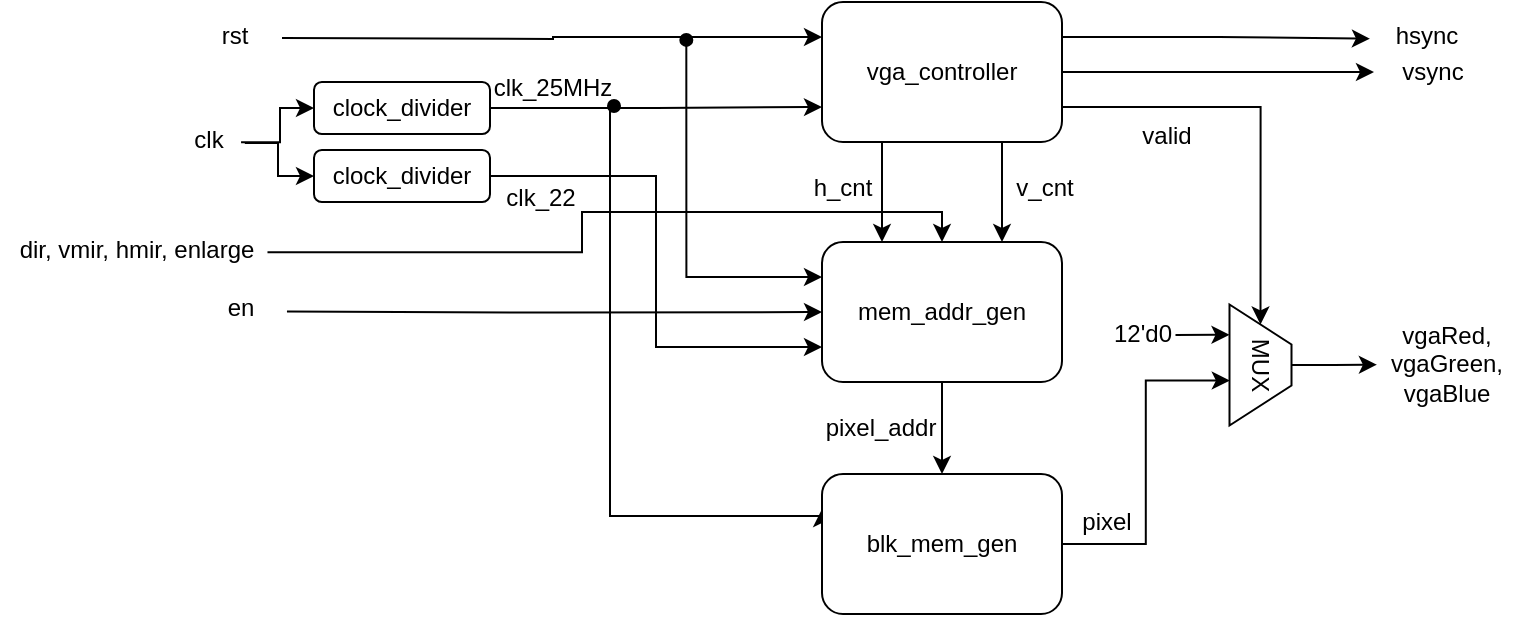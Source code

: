<mxfile version="22.1.3" type="device" pages="7">
  <diagram name="lab6_1" id="90a13364-a465-7bf4-72fc-28e22215d7a0">
    <mxGraphModel dx="913" dy="533" grid="0" gridSize="10" guides="1" tooltips="1" connect="1" arrows="1" fold="1" page="1" pageScale="1.5" pageWidth="1169" pageHeight="826" background="none" math="0" shadow="0">
      <root>
        <mxCell id="0" style=";html=1;" />
        <mxCell id="1" style=";html=1;" parent="0" />
        <mxCell id="GQN5Ew6vPHWcZCkKzDj--3" style="edgeStyle=orthogonalEdgeStyle;rounded=0;orthogonalLoop=1;jettySize=auto;html=1;exitX=1.016;exitY=0.541;exitDx=0;exitDy=0;entryX=0;entryY=0.5;entryDx=0;entryDy=0;exitPerimeter=0;" edge="1" parent="1" source="GQN5Ew6vPHWcZCkKzDj--5" target="GQN5Ew6vPHWcZCkKzDj--1">
          <mxGeometry relative="1" as="geometry">
            <mxPoint x="306.706" y="529" as="sourcePoint" />
          </mxGeometry>
        </mxCell>
        <mxCell id="GQN5Ew6vPHWcZCkKzDj--6" style="edgeStyle=orthogonalEdgeStyle;rounded=0;orthogonalLoop=1;jettySize=auto;html=1;exitX=1;exitY=0.5;exitDx=0;exitDy=0;entryX=0;entryY=0.75;entryDx=0;entryDy=0;" edge="1" parent="1" source="GQN5Ew6vPHWcZCkKzDj--1" target="GQN5Ew6vPHWcZCkKzDj--10">
          <mxGeometry relative="1" as="geometry">
            <mxPoint x="509.571" y="528.857" as="targetPoint" />
          </mxGeometry>
        </mxCell>
        <mxCell id="GQN5Ew6vPHWcZCkKzDj--1" value="clock_divider" style="rounded=1;whiteSpace=wrap;html=1;" vertex="1" parent="1">
          <mxGeometry x="346" y="516" width="88" height="26" as="geometry" />
        </mxCell>
        <mxCell id="GQN5Ew6vPHWcZCkKzDj--4" style="edgeStyle=orthogonalEdgeStyle;rounded=0;orthogonalLoop=1;jettySize=auto;html=1;exitX=1.073;exitY=0.559;exitDx=0;exitDy=0;entryX=0;entryY=0.5;entryDx=0;entryDy=0;exitPerimeter=0;" edge="1" parent="1" source="GQN5Ew6vPHWcZCkKzDj--5" target="GQN5Ew6vPHWcZCkKzDj--2">
          <mxGeometry relative="1" as="geometry">
            <mxPoint x="308.118" y="563.118" as="sourcePoint" />
            <Array as="points">
              <mxPoint x="328" y="547" />
              <mxPoint x="328" y="563" />
            </Array>
          </mxGeometry>
        </mxCell>
        <mxCell id="GQN5Ew6vPHWcZCkKzDj--8" style="edgeStyle=orthogonalEdgeStyle;rounded=0;orthogonalLoop=1;jettySize=auto;html=1;exitX=1;exitY=0.5;exitDx=0;exitDy=0;entryX=0;entryY=0.75;entryDx=0;entryDy=0;" edge="1" parent="1" source="GQN5Ew6vPHWcZCkKzDj--2" target="GQN5Ew6vPHWcZCkKzDj--11">
          <mxGeometry relative="1" as="geometry">
            <mxPoint x="509.571" y="563.143" as="targetPoint" />
          </mxGeometry>
        </mxCell>
        <mxCell id="GQN5Ew6vPHWcZCkKzDj--2" value="clock_divider" style="rounded=1;whiteSpace=wrap;html=1;" vertex="1" parent="1">
          <mxGeometry x="346" y="550" width="88" height="26" as="geometry" />
        </mxCell>
        <mxCell id="GQN5Ew6vPHWcZCkKzDj--5" value="clk" style="text;html=1;align=center;verticalAlign=middle;resizable=0;points=[];autosize=1;strokeColor=none;fillColor=none;" vertex="1" parent="1">
          <mxGeometry x="276" y="532" width="33" height="26" as="geometry" />
        </mxCell>
        <mxCell id="GQN5Ew6vPHWcZCkKzDj--7" value="clk_22" style="text;html=1;align=center;verticalAlign=middle;resizable=0;points=[];autosize=1;strokeColor=none;fillColor=none;" vertex="1" parent="1">
          <mxGeometry x="432" y="561" width="53" height="26" as="geometry" />
        </mxCell>
        <mxCell id="GQN5Ew6vPHWcZCkKzDj--9" value="clk_25MHz" style="text;html=1;align=center;verticalAlign=middle;resizable=0;points=[];autosize=1;strokeColor=none;fillColor=none;" vertex="1" parent="1">
          <mxGeometry x="426" y="506" width="77" height="26" as="geometry" />
        </mxCell>
        <mxCell id="GQN5Ew6vPHWcZCkKzDj--15" style="edgeStyle=orthogonalEdgeStyle;rounded=0;orthogonalLoop=1;jettySize=auto;html=1;entryX=0;entryY=0.25;entryDx=0;entryDy=0;" edge="1" parent="1" target="GQN5Ew6vPHWcZCkKzDj--10">
          <mxGeometry relative="1" as="geometry">
            <mxPoint x="330" y="494" as="sourcePoint" />
          </mxGeometry>
        </mxCell>
        <mxCell id="GQN5Ew6vPHWcZCkKzDj--18" style="edgeStyle=orthogonalEdgeStyle;rounded=0;orthogonalLoop=1;jettySize=auto;html=1;exitX=1;exitY=0.25;exitDx=0;exitDy=0;entryX=-0.062;entryY=0.551;entryDx=0;entryDy=0;entryPerimeter=0;" edge="1" parent="1" source="GQN5Ew6vPHWcZCkKzDj--10" target="GQN5Ew6vPHWcZCkKzDj--19">
          <mxGeometry relative="1" as="geometry">
            <mxPoint x="826.56" y="493.2" as="targetPoint" />
          </mxGeometry>
        </mxCell>
        <mxCell id="GQN5Ew6vPHWcZCkKzDj--20" style="edgeStyle=orthogonalEdgeStyle;rounded=0;orthogonalLoop=1;jettySize=auto;html=1;exitX=1;exitY=0.5;exitDx=0;exitDy=0;" edge="1" parent="1" source="GQN5Ew6vPHWcZCkKzDj--10">
          <mxGeometry relative="1" as="geometry">
            <mxPoint x="876" y="511" as="targetPoint" />
          </mxGeometry>
        </mxCell>
        <mxCell id="GQN5Ew6vPHWcZCkKzDj--22" style="edgeStyle=orthogonalEdgeStyle;rounded=0;orthogonalLoop=1;jettySize=auto;html=1;exitX=0.25;exitY=1;exitDx=0;exitDy=0;entryX=0.25;entryY=0;entryDx=0;entryDy=0;" edge="1" parent="1" source="GQN5Ew6vPHWcZCkKzDj--10" target="GQN5Ew6vPHWcZCkKzDj--11">
          <mxGeometry relative="1" as="geometry" />
        </mxCell>
        <mxCell id="GQN5Ew6vPHWcZCkKzDj--23" style="edgeStyle=orthogonalEdgeStyle;rounded=0;orthogonalLoop=1;jettySize=auto;html=1;exitX=0.75;exitY=1;exitDx=0;exitDy=0;entryX=0.75;entryY=0;entryDx=0;entryDy=0;" edge="1" parent="1" source="GQN5Ew6vPHWcZCkKzDj--10" target="GQN5Ew6vPHWcZCkKzDj--11">
          <mxGeometry relative="1" as="geometry" />
        </mxCell>
        <mxCell id="GQN5Ew6vPHWcZCkKzDj--31" style="edgeStyle=orthogonalEdgeStyle;rounded=0;orthogonalLoop=1;jettySize=auto;html=1;exitX=1;exitY=0.75;exitDx=0;exitDy=0;entryX=0;entryY=0.5;entryDx=0;entryDy=0;" edge="1" parent="1" source="GQN5Ew6vPHWcZCkKzDj--10" target="GQN5Ew6vPHWcZCkKzDj--30">
          <mxGeometry relative="1" as="geometry" />
        </mxCell>
        <mxCell id="GQN5Ew6vPHWcZCkKzDj--10" value="vga_controller" style="rounded=1;whiteSpace=wrap;html=1;" vertex="1" parent="1">
          <mxGeometry x="600" y="476" width="120" height="70" as="geometry" />
        </mxCell>
        <mxCell id="GQN5Ew6vPHWcZCkKzDj--17" style="edgeStyle=orthogonalEdgeStyle;rounded=0;orthogonalLoop=1;jettySize=auto;html=1;exitX=0;exitY=0.25;exitDx=0;exitDy=0;entryX=0;entryY=0.25;entryDx=0;entryDy=0;startArrow=oval;startFill=1;" edge="1" parent="1" target="GQN5Ew6vPHWcZCkKzDj--11">
          <mxGeometry relative="1" as="geometry">
            <mxPoint x="532.16" y="494.96" as="sourcePoint" />
            <Array as="points">
              <mxPoint x="532" y="614" />
            </Array>
          </mxGeometry>
        </mxCell>
        <mxCell id="GQN5Ew6vPHWcZCkKzDj--26" style="edgeStyle=orthogonalEdgeStyle;rounded=0;orthogonalLoop=1;jettySize=auto;html=1;exitX=0;exitY=0.5;exitDx=0;exitDy=0;entryX=0;entryY=0.5;entryDx=0;entryDy=0;" edge="1" parent="1" target="GQN5Ew6vPHWcZCkKzDj--11">
          <mxGeometry relative="1" as="geometry">
            <mxPoint x="332.48" y="630.8" as="sourcePoint" />
          </mxGeometry>
        </mxCell>
        <mxCell id="GQN5Ew6vPHWcZCkKzDj--28" style="edgeStyle=orthogonalEdgeStyle;rounded=0;orthogonalLoop=1;jettySize=auto;html=1;exitX=0.5;exitY=1;exitDx=0;exitDy=0;entryX=0.5;entryY=0;entryDx=0;entryDy=0;" edge="1" parent="1" source="GQN5Ew6vPHWcZCkKzDj--11" target="GQN5Ew6vPHWcZCkKzDj--12">
          <mxGeometry relative="1" as="geometry" />
        </mxCell>
        <mxCell id="GQN5Ew6vPHWcZCkKzDj--41" style="edgeStyle=orthogonalEdgeStyle;rounded=0;orthogonalLoop=1;jettySize=auto;html=1;exitX=0.5;exitY=0;exitDx=0;exitDy=0;entryX=0.5;entryY=0;entryDx=0;entryDy=0;" edge="1" parent="1" target="GQN5Ew6vPHWcZCkKzDj--11">
          <mxGeometry relative="1" as="geometry">
            <mxPoint x="322.742" y="601.129" as="sourcePoint" />
            <Array as="points">
              <mxPoint x="480" y="601" />
              <mxPoint x="480" y="581" />
              <mxPoint x="660" y="581" />
            </Array>
          </mxGeometry>
        </mxCell>
        <mxCell id="GQN5Ew6vPHWcZCkKzDj--11" value="mem_addr_gen" style="rounded=1;whiteSpace=wrap;html=1;" vertex="1" parent="1">
          <mxGeometry x="600" y="596" width="120" height="70" as="geometry" />
        </mxCell>
        <mxCell id="GQN5Ew6vPHWcZCkKzDj--14" style="edgeStyle=orthogonalEdgeStyle;rounded=0;orthogonalLoop=1;jettySize=auto;html=1;entryX=0;entryY=0.25;entryDx=0;entryDy=0;startArrow=oval;startFill=1;" edge="1" parent="1" target="GQN5Ew6vPHWcZCkKzDj--12">
          <mxGeometry relative="1" as="geometry">
            <mxPoint x="496" y="528" as="sourcePoint" />
            <Array as="points">
              <mxPoint x="494" y="530" />
              <mxPoint x="494" y="733" />
              <mxPoint x="600" y="733" />
            </Array>
          </mxGeometry>
        </mxCell>
        <mxCell id="GQN5Ew6vPHWcZCkKzDj--12" value="blk_mem_gen" style="rounded=1;whiteSpace=wrap;html=1;" vertex="1" parent="1">
          <mxGeometry x="600" y="712" width="120" height="70" as="geometry" />
        </mxCell>
        <mxCell id="GQN5Ew6vPHWcZCkKzDj--16" value="rst" style="text;html=1;align=center;verticalAlign=middle;resizable=0;points=[];autosize=1;strokeColor=none;fillColor=none;" vertex="1" parent="1">
          <mxGeometry x="290" y="480" width="31" height="26" as="geometry" />
        </mxCell>
        <mxCell id="GQN5Ew6vPHWcZCkKzDj--19" value="hsync" style="text;html=1;align=center;verticalAlign=middle;resizable=0;points=[];autosize=1;strokeColor=none;fillColor=none;" vertex="1" parent="1">
          <mxGeometry x="877" y="480" width="49" height="26" as="geometry" />
        </mxCell>
        <mxCell id="GQN5Ew6vPHWcZCkKzDj--21" value="vsync" style="text;html=1;align=center;verticalAlign=middle;resizable=0;points=[];autosize=1;strokeColor=none;fillColor=none;" vertex="1" parent="1">
          <mxGeometry x="880" y="498" width="49" height="26" as="geometry" />
        </mxCell>
        <mxCell id="GQN5Ew6vPHWcZCkKzDj--24" value="h_cnt" style="text;html=1;align=center;verticalAlign=middle;resizable=0;points=[];autosize=1;strokeColor=none;fillColor=none;" vertex="1" parent="1">
          <mxGeometry x="586" y="556" width="47" height="26" as="geometry" />
        </mxCell>
        <mxCell id="GQN5Ew6vPHWcZCkKzDj--25" value="v_cnt" style="text;html=1;align=center;verticalAlign=middle;resizable=0;points=[];autosize=1;strokeColor=none;fillColor=none;" vertex="1" parent="1">
          <mxGeometry x="687" y="556" width="47" height="26" as="geometry" />
        </mxCell>
        <mxCell id="GQN5Ew6vPHWcZCkKzDj--27" value="en" style="text;html=1;align=center;verticalAlign=middle;resizable=0;points=[];autosize=1;strokeColor=none;fillColor=none;" vertex="1" parent="1">
          <mxGeometry x="293" y="616" width="31" height="26" as="geometry" />
        </mxCell>
        <mxCell id="GQN5Ew6vPHWcZCkKzDj--29" value="pixel_addr" style="text;html=1;align=center;verticalAlign=middle;resizable=0;points=[];autosize=1;strokeColor=none;fillColor=none;" vertex="1" parent="1">
          <mxGeometry x="592" y="676" width="73" height="26" as="geometry" />
        </mxCell>
        <mxCell id="GQN5Ew6vPHWcZCkKzDj--33" style="edgeStyle=orthogonalEdgeStyle;rounded=0;orthogonalLoop=1;jettySize=auto;html=1;exitX=0.25;exitY=1;exitDx=0;exitDy=0;entryX=0.25;entryY=1;entryDx=0;entryDy=0;" edge="1" parent="1" target="GQN5Ew6vPHWcZCkKzDj--30">
          <mxGeometry relative="1" as="geometry">
            <mxPoint x="776.744" y="642.442" as="sourcePoint" />
          </mxGeometry>
        </mxCell>
        <mxCell id="GQN5Ew6vPHWcZCkKzDj--37" style="edgeStyle=orthogonalEdgeStyle;rounded=0;orthogonalLoop=1;jettySize=auto;html=1;exitX=0.5;exitY=0;exitDx=0;exitDy=0;" edge="1" parent="1" source="GQN5Ew6vPHWcZCkKzDj--30">
          <mxGeometry relative="1" as="geometry">
            <mxPoint x="877.444" y="657.333" as="targetPoint" />
          </mxGeometry>
        </mxCell>
        <mxCell id="GQN5Ew6vPHWcZCkKzDj--30" value="MUX" style="shape=trapezoid;perimeter=trapezoidPerimeter;whiteSpace=wrap;html=1;fixedSize=1;rotation=90;" vertex="1" parent="1">
          <mxGeometry x="789" y="642" width="60.5" height="31" as="geometry" />
        </mxCell>
        <mxCell id="GQN5Ew6vPHWcZCkKzDj--32" value="valid" style="text;html=1;align=center;verticalAlign=middle;resizable=0;points=[];autosize=1;strokeColor=none;fillColor=none;" vertex="1" parent="1">
          <mxGeometry x="750" y="530" width="43" height="26" as="geometry" />
        </mxCell>
        <mxCell id="GQN5Ew6vPHWcZCkKzDj--34" value="12&#39;d0" style="text;html=1;align=center;verticalAlign=middle;resizable=0;points=[];autosize=1;strokeColor=none;fillColor=none;" vertex="1" parent="1">
          <mxGeometry x="736" y="629" width="47" height="26" as="geometry" />
        </mxCell>
        <mxCell id="GQN5Ew6vPHWcZCkKzDj--35" style="edgeStyle=orthogonalEdgeStyle;rounded=0;orthogonalLoop=1;jettySize=auto;html=1;exitX=1;exitY=0.5;exitDx=0;exitDy=0;entryX=0.629;entryY=0.995;entryDx=0;entryDy=0;entryPerimeter=0;" edge="1" parent="1" source="GQN5Ew6vPHWcZCkKzDj--12" target="GQN5Ew6vPHWcZCkKzDj--30">
          <mxGeometry relative="1" as="geometry" />
        </mxCell>
        <mxCell id="GQN5Ew6vPHWcZCkKzDj--36" value="pixel" style="text;html=1;align=center;verticalAlign=middle;resizable=0;points=[];autosize=1;strokeColor=none;fillColor=none;" vertex="1" parent="1">
          <mxGeometry x="720" y="723" width="43" height="26" as="geometry" />
        </mxCell>
        <mxCell id="GQN5Ew6vPHWcZCkKzDj--38" value="vgaRed, &lt;br&gt;vgaGreen, &lt;br&gt;vgaBlue" style="text;html=1;align=center;verticalAlign=middle;resizable=0;points=[];autosize=1;strokeColor=none;fillColor=none;" vertex="1" parent="1">
          <mxGeometry x="875" y="629" width="74" height="55" as="geometry" />
        </mxCell>
        <mxCell id="GQN5Ew6vPHWcZCkKzDj--42" value="dir, vmir, hmir, enlarge" style="text;html=1;align=center;verticalAlign=middle;resizable=0;points=[];autosize=1;strokeColor=none;fillColor=none;" vertex="1" parent="1">
          <mxGeometry x="189" y="587" width="135" height="26" as="geometry" />
        </mxCell>
      </root>
    </mxGraphModel>
  </diagram>
  <diagram name="lab6_2" id="8wglmJMQSHFzBNX8pkyz">
    <mxGraphModel dx="808" dy="472" grid="0" gridSize="10" guides="1" tooltips="1" connect="1" arrows="1" fold="1" page="1" pageScale="1.5" pageWidth="1169" pageHeight="826" background="none" math="0" shadow="0">
      <root>
        <mxCell id="V-0sVEfcy8Nzg4QUAPto-0" style=";html=1;" />
        <mxCell id="V-0sVEfcy8Nzg4QUAPto-1" style=";html=1;" parent="V-0sVEfcy8Nzg4QUAPto-0" />
        <mxCell id="V-0sVEfcy8Nzg4QUAPto-2" style="edgeStyle=orthogonalEdgeStyle;rounded=0;orthogonalLoop=1;jettySize=auto;html=1;exitX=1.016;exitY=0.541;exitDx=0;exitDy=0;entryX=0;entryY=0.5;entryDx=0;entryDy=0;exitPerimeter=0;" edge="1" parent="V-0sVEfcy8Nzg4QUAPto-1" source="V-0sVEfcy8Nzg4QUAPto-8" target="V-0sVEfcy8Nzg4QUAPto-4">
          <mxGeometry relative="1" as="geometry">
            <mxPoint x="277.706" y="526" as="sourcePoint" />
          </mxGeometry>
        </mxCell>
        <mxCell id="V-0sVEfcy8Nzg4QUAPto-3" style="edgeStyle=orthogonalEdgeStyle;rounded=0;orthogonalLoop=1;jettySize=auto;html=1;exitX=1;exitY=0.5;exitDx=0;exitDy=0;entryX=0;entryY=0.75;entryDx=0;entryDy=0;" edge="1" parent="V-0sVEfcy8Nzg4QUAPto-1" source="V-0sVEfcy8Nzg4QUAPto-4" target="V-0sVEfcy8Nzg4QUAPto-17">
          <mxGeometry relative="1" as="geometry">
            <mxPoint x="480.571" y="525.857" as="targetPoint" />
          </mxGeometry>
        </mxCell>
        <mxCell id="V-0sVEfcy8Nzg4QUAPto-4" value="clock_divider" style="rounded=1;whiteSpace=wrap;html=1;" vertex="1" parent="V-0sVEfcy8Nzg4QUAPto-1">
          <mxGeometry x="317" y="513" width="88" height="26" as="geometry" />
        </mxCell>
        <mxCell id="V-0sVEfcy8Nzg4QUAPto-8" value="clk" style="text;html=1;align=center;verticalAlign=middle;resizable=0;points=[];autosize=1;strokeColor=none;fillColor=none;" vertex="1" parent="V-0sVEfcy8Nzg4QUAPto-1">
          <mxGeometry x="187" y="513" width="33" height="26" as="geometry" />
        </mxCell>
        <mxCell id="V-0sVEfcy8Nzg4QUAPto-10" value="clk_25MHz" style="text;html=1;align=center;verticalAlign=middle;resizable=0;points=[];autosize=1;strokeColor=none;fillColor=none;" vertex="1" parent="V-0sVEfcy8Nzg4QUAPto-1">
          <mxGeometry x="397" y="503" width="77" height="26" as="geometry" />
        </mxCell>
        <mxCell id="V-0sVEfcy8Nzg4QUAPto-11" style="edgeStyle=orthogonalEdgeStyle;rounded=0;orthogonalLoop=1;jettySize=auto;html=1;entryX=0;entryY=0.25;entryDx=0;entryDy=0;exitX=1.014;exitY=0.591;exitDx=0;exitDy=0;exitPerimeter=0;" edge="1" parent="V-0sVEfcy8Nzg4QUAPto-1" target="V-0sVEfcy8Nzg4QUAPto-17" source="V-0sVEfcy8Nzg4QUAPto-25">
          <mxGeometry relative="1" as="geometry">
            <mxPoint x="301" y="491" as="sourcePoint" />
          </mxGeometry>
        </mxCell>
        <mxCell id="V-0sVEfcy8Nzg4QUAPto-12" style="edgeStyle=orthogonalEdgeStyle;rounded=0;orthogonalLoop=1;jettySize=auto;html=1;exitX=1;exitY=0.25;exitDx=0;exitDy=0;entryX=-0.062;entryY=0.551;entryDx=0;entryDy=0;entryPerimeter=0;" edge="1" parent="V-0sVEfcy8Nzg4QUAPto-1" source="V-0sVEfcy8Nzg4QUAPto-17" target="V-0sVEfcy8Nzg4QUAPto-26">
          <mxGeometry relative="1" as="geometry">
            <mxPoint x="797.56" y="490.2" as="targetPoint" />
          </mxGeometry>
        </mxCell>
        <mxCell id="V-0sVEfcy8Nzg4QUAPto-13" style="edgeStyle=orthogonalEdgeStyle;rounded=0;orthogonalLoop=1;jettySize=auto;html=1;exitX=1;exitY=0.5;exitDx=0;exitDy=0;" edge="1" parent="V-0sVEfcy8Nzg4QUAPto-1" source="V-0sVEfcy8Nzg4QUAPto-17">
          <mxGeometry relative="1" as="geometry">
            <mxPoint x="847" y="508" as="targetPoint" />
          </mxGeometry>
        </mxCell>
        <mxCell id="V-0sVEfcy8Nzg4QUAPto-14" style="edgeStyle=orthogonalEdgeStyle;rounded=0;orthogonalLoop=1;jettySize=auto;html=1;exitX=0.25;exitY=1;exitDx=0;exitDy=0;entryX=0.25;entryY=0;entryDx=0;entryDy=0;" edge="1" parent="V-0sVEfcy8Nzg4QUAPto-1" source="V-0sVEfcy8Nzg4QUAPto-17" target="V-0sVEfcy8Nzg4QUAPto-22">
          <mxGeometry relative="1" as="geometry" />
        </mxCell>
        <mxCell id="V-0sVEfcy8Nzg4QUAPto-15" style="edgeStyle=orthogonalEdgeStyle;rounded=0;orthogonalLoop=1;jettySize=auto;html=1;exitX=0.75;exitY=1;exitDx=0;exitDy=0;entryX=0.75;entryY=0;entryDx=0;entryDy=0;" edge="1" parent="V-0sVEfcy8Nzg4QUAPto-1" source="V-0sVEfcy8Nzg4QUAPto-17" target="V-0sVEfcy8Nzg4QUAPto-22">
          <mxGeometry relative="1" as="geometry" />
        </mxCell>
        <mxCell id="V-0sVEfcy8Nzg4QUAPto-16" style="edgeStyle=orthogonalEdgeStyle;rounded=0;orthogonalLoop=1;jettySize=auto;html=1;exitX=1;exitY=0.75;exitDx=0;exitDy=0;entryX=0;entryY=0.5;entryDx=0;entryDy=0;" edge="1" parent="V-0sVEfcy8Nzg4QUAPto-1" source="V-0sVEfcy8Nzg4QUAPto-17" target="V-0sVEfcy8Nzg4QUAPto-34">
          <mxGeometry relative="1" as="geometry" />
        </mxCell>
        <mxCell id="V-0sVEfcy8Nzg4QUAPto-17" value="vga_controller" style="rounded=1;whiteSpace=wrap;html=1;" vertex="1" parent="V-0sVEfcy8Nzg4QUAPto-1">
          <mxGeometry x="571" y="473" width="120" height="70" as="geometry" />
        </mxCell>
        <mxCell id="V-0sVEfcy8Nzg4QUAPto-20" style="edgeStyle=orthogonalEdgeStyle;rounded=0;orthogonalLoop=1;jettySize=auto;html=1;exitX=0.5;exitY=1;exitDx=0;exitDy=0;entryX=0.5;entryY=0;entryDx=0;entryDy=0;" edge="1" parent="V-0sVEfcy8Nzg4QUAPto-1" source="V-0sVEfcy8Nzg4QUAPto-22" target="V-0sVEfcy8Nzg4QUAPto-24">
          <mxGeometry relative="1" as="geometry" />
        </mxCell>
        <mxCell id="V-0sVEfcy8Nzg4QUAPto-22" value="mem_addr_gen2" style="rounded=1;whiteSpace=wrap;html=1;" vertex="1" parent="V-0sVEfcy8Nzg4QUAPto-1">
          <mxGeometry x="571" y="593" width="120" height="70" as="geometry" />
        </mxCell>
        <mxCell id="V-0sVEfcy8Nzg4QUAPto-23" style="edgeStyle=orthogonalEdgeStyle;rounded=0;orthogonalLoop=1;jettySize=auto;html=1;startArrow=oval;startFill=1;" edge="1" parent="V-0sVEfcy8Nzg4QUAPto-1">
          <mxGeometry relative="1" as="geometry">
            <mxPoint x="570" y="729" as="targetPoint" />
            <mxPoint x="467" y="525" as="sourcePoint" />
            <Array as="points">
              <mxPoint x="467" y="527" />
              <mxPoint x="465" y="527" />
              <mxPoint x="465" y="729" />
              <mxPoint x="570" y="729" />
            </Array>
          </mxGeometry>
        </mxCell>
        <mxCell id="V-0sVEfcy8Nzg4QUAPto-24" value="blk_mem_gen" style="rounded=1;whiteSpace=wrap;html=1;" vertex="1" parent="V-0sVEfcy8Nzg4QUAPto-1">
          <mxGeometry x="571" y="709" width="120" height="70" as="geometry" />
        </mxCell>
        <mxCell id="V-0sVEfcy8Nzg4QUAPto-25" value="rst" style="text;html=1;align=center;verticalAlign=middle;resizable=0;points=[];autosize=1;strokeColor=none;fillColor=none;" vertex="1" parent="V-0sVEfcy8Nzg4QUAPto-1">
          <mxGeometry x="187" y="477" width="31" height="26" as="geometry" />
        </mxCell>
        <mxCell id="V-0sVEfcy8Nzg4QUAPto-26" value="hsync" style="text;html=1;align=center;verticalAlign=middle;resizable=0;points=[];autosize=1;strokeColor=none;fillColor=none;" vertex="1" parent="V-0sVEfcy8Nzg4QUAPto-1">
          <mxGeometry x="848" y="477" width="49" height="26" as="geometry" />
        </mxCell>
        <mxCell id="V-0sVEfcy8Nzg4QUAPto-27" value="vsync" style="text;html=1;align=center;verticalAlign=middle;resizable=0;points=[];autosize=1;strokeColor=none;fillColor=none;" vertex="1" parent="V-0sVEfcy8Nzg4QUAPto-1">
          <mxGeometry x="851" y="495" width="49" height="26" as="geometry" />
        </mxCell>
        <mxCell id="V-0sVEfcy8Nzg4QUAPto-28" value="h_cnt" style="text;html=1;align=center;verticalAlign=middle;resizable=0;points=[];autosize=1;strokeColor=none;fillColor=none;" vertex="1" parent="V-0sVEfcy8Nzg4QUAPto-1">
          <mxGeometry x="557" y="553" width="47" height="26" as="geometry" />
        </mxCell>
        <mxCell id="V-0sVEfcy8Nzg4QUAPto-29" value="v_cnt" style="text;html=1;align=center;verticalAlign=middle;resizable=0;points=[];autosize=1;strokeColor=none;fillColor=none;" vertex="1" parent="V-0sVEfcy8Nzg4QUAPto-1">
          <mxGeometry x="658" y="553" width="47" height="26" as="geometry" />
        </mxCell>
        <mxCell id="V-0sVEfcy8Nzg4QUAPto-31" value="pixel_addr" style="text;html=1;align=center;verticalAlign=middle;resizable=0;points=[];autosize=1;strokeColor=none;fillColor=none;" vertex="1" parent="V-0sVEfcy8Nzg4QUAPto-1">
          <mxGeometry x="563" y="673" width="73" height="26" as="geometry" />
        </mxCell>
        <mxCell id="V-0sVEfcy8Nzg4QUAPto-32" style="edgeStyle=orthogonalEdgeStyle;rounded=0;orthogonalLoop=1;jettySize=auto;html=1;exitX=0.25;exitY=1;exitDx=0;exitDy=0;entryX=0.25;entryY=1;entryDx=0;entryDy=0;" edge="1" parent="V-0sVEfcy8Nzg4QUAPto-1" target="V-0sVEfcy8Nzg4QUAPto-34">
          <mxGeometry relative="1" as="geometry">
            <mxPoint x="747.744" y="639.442" as="sourcePoint" />
          </mxGeometry>
        </mxCell>
        <mxCell id="V-0sVEfcy8Nzg4QUAPto-33" style="edgeStyle=orthogonalEdgeStyle;rounded=0;orthogonalLoop=1;jettySize=auto;html=1;exitX=0.5;exitY=0;exitDx=0;exitDy=0;" edge="1" parent="V-0sVEfcy8Nzg4QUAPto-1" source="V-0sVEfcy8Nzg4QUAPto-34">
          <mxGeometry relative="1" as="geometry">
            <mxPoint x="848.444" y="654.333" as="targetPoint" />
          </mxGeometry>
        </mxCell>
        <mxCell id="V-0sVEfcy8Nzg4QUAPto-34" value="MUX" style="shape=trapezoid;perimeter=trapezoidPerimeter;whiteSpace=wrap;html=1;fixedSize=1;rotation=90;" vertex="1" parent="V-0sVEfcy8Nzg4QUAPto-1">
          <mxGeometry x="760" y="639" width="60.5" height="31" as="geometry" />
        </mxCell>
        <mxCell id="V-0sVEfcy8Nzg4QUAPto-35" value="valid" style="text;html=1;align=center;verticalAlign=middle;resizable=0;points=[];autosize=1;strokeColor=none;fillColor=none;" vertex="1" parent="V-0sVEfcy8Nzg4QUAPto-1">
          <mxGeometry x="721" y="527" width="43" height="26" as="geometry" />
        </mxCell>
        <mxCell id="V-0sVEfcy8Nzg4QUAPto-36" value="12&#39;d0" style="text;html=1;align=center;verticalAlign=middle;resizable=0;points=[];autosize=1;strokeColor=none;fillColor=none;" vertex="1" parent="V-0sVEfcy8Nzg4QUAPto-1">
          <mxGeometry x="707" y="626" width="47" height="26" as="geometry" />
        </mxCell>
        <mxCell id="V-0sVEfcy8Nzg4QUAPto-37" style="edgeStyle=orthogonalEdgeStyle;rounded=0;orthogonalLoop=1;jettySize=auto;html=1;exitX=1;exitY=0.5;exitDx=0;exitDy=0;entryX=0.629;entryY=0.995;entryDx=0;entryDy=0;entryPerimeter=0;" edge="1" parent="V-0sVEfcy8Nzg4QUAPto-1" source="V-0sVEfcy8Nzg4QUAPto-24" target="V-0sVEfcy8Nzg4QUAPto-34">
          <mxGeometry relative="1" as="geometry" />
        </mxCell>
        <mxCell id="V-0sVEfcy8Nzg4QUAPto-38" value="pixel" style="text;html=1;align=center;verticalAlign=middle;resizable=0;points=[];autosize=1;strokeColor=none;fillColor=none;" vertex="1" parent="V-0sVEfcy8Nzg4QUAPto-1">
          <mxGeometry x="691" y="720" width="43" height="26" as="geometry" />
        </mxCell>
        <mxCell id="V-0sVEfcy8Nzg4QUAPto-39" value="vgaRed, &lt;br&gt;vgaGreen, &lt;br&gt;vgaBlue" style="text;html=1;align=center;verticalAlign=middle;resizable=0;points=[];autosize=1;strokeColor=none;fillColor=none;" vertex="1" parent="V-0sVEfcy8Nzg4QUAPto-1">
          <mxGeometry x="846" y="626" width="74" height="55" as="geometry" />
        </mxCell>
        <mxCell id="tLZ79CyZaU_VNhs2a4sp-1" value="PS2_DATA" style="text;html=1;align=center;verticalAlign=middle;resizable=0;points=[];autosize=1;strokeColor=none;fillColor=none;" vertex="1" parent="V-0sVEfcy8Nzg4QUAPto-1">
          <mxGeometry x="158" y="588.5" width="78" height="26" as="geometry" />
        </mxCell>
        <mxCell id="tLZ79CyZaU_VNhs2a4sp-3" value="PS2_CLK" style="text;html=1;align=center;verticalAlign=middle;resizable=0;points=[];autosize=1;strokeColor=none;fillColor=none;" vertex="1" parent="V-0sVEfcy8Nzg4QUAPto-1">
          <mxGeometry x="168" y="610" width="71" height="26" as="geometry" />
        </mxCell>
        <mxCell id="tLZ79CyZaU_VNhs2a4sp-4" value="hint" style="text;html=1;align=center;verticalAlign=middle;resizable=0;points=[];autosize=1;strokeColor=none;fillColor=none;" vertex="1" parent="V-0sVEfcy8Nzg4QUAPto-1">
          <mxGeometry x="187" y="643" width="37" height="26" as="geometry" />
        </mxCell>
        <mxCell id="tLZ79CyZaU_VNhs2a4sp-7" style="edgeStyle=orthogonalEdgeStyle;rounded=0;orthogonalLoop=1;jettySize=auto;html=1;exitX=0.986;exitY=0.513;exitDx=0;exitDy=0;entryX=0;entryY=0.5;entryDx=0;entryDy=0;exitPerimeter=0;" edge="1" parent="V-0sVEfcy8Nzg4QUAPto-1" source="tLZ79CyZaU_VNhs2a4sp-1" target="tLZ79CyZaU_VNhs2a4sp-5">
          <mxGeometry relative="1" as="geometry">
            <mxPoint x="267.333" y="601.556" as="sourcePoint" />
          </mxGeometry>
        </mxCell>
        <mxCell id="tLZ79CyZaU_VNhs2a4sp-10" style="edgeStyle=orthogonalEdgeStyle;rounded=0;orthogonalLoop=1;jettySize=auto;html=1;entryX=0;entryY=0.75;entryDx=0;entryDy=0;" edge="1" parent="V-0sVEfcy8Nzg4QUAPto-1" source="tLZ79CyZaU_VNhs2a4sp-3" target="tLZ79CyZaU_VNhs2a4sp-5">
          <mxGeometry relative="1" as="geometry">
            <mxPoint x="267.333" y="622.296" as="sourcePoint" />
          </mxGeometry>
        </mxCell>
        <mxCell id="tLZ79CyZaU_VNhs2a4sp-11" style="edgeStyle=orthogonalEdgeStyle;rounded=0;orthogonalLoop=1;jettySize=auto;html=1;exitX=0;exitY=0.25;exitDx=0;exitDy=0;entryX=-0.006;entryY=0.363;entryDx=0;entryDy=0;startArrow=oval;startFill=1;entryPerimeter=0;" edge="1" parent="V-0sVEfcy8Nzg4QUAPto-1" target="tLZ79CyZaU_VNhs2a4sp-5">
          <mxGeometry relative="1" as="geometry">
            <mxPoint x="269.111" y="526.741" as="sourcePoint" />
            <Array as="points">
              <mxPoint x="272" y="527" />
              <mxPoint x="272" y="590" />
            </Array>
          </mxGeometry>
        </mxCell>
        <mxCell id="tLZ79CyZaU_VNhs2a4sp-12" style="edgeStyle=orthogonalEdgeStyle;rounded=0;orthogonalLoop=1;jettySize=auto;html=1;entryX=-0.023;entryY=0.17;entryDx=0;entryDy=0;entryPerimeter=0;startArrow=oval;startFill=1;" edge="1" parent="V-0sVEfcy8Nzg4QUAPto-1" target="tLZ79CyZaU_VNhs2a4sp-5">
          <mxGeometry relative="1" as="geometry">
            <mxPoint x="295" y="492" as="sourcePoint" />
            <Array as="points">
              <mxPoint x="295" y="493" />
              <mxPoint x="293" y="493" />
              <mxPoint x="293" y="574" />
            </Array>
          </mxGeometry>
        </mxCell>
        <mxCell id="tLZ79CyZaU_VNhs2a4sp-13" style="edgeStyle=orthogonalEdgeStyle;rounded=0;orthogonalLoop=1;jettySize=auto;html=1;exitX=0.25;exitY=1;exitDx=0;exitDy=0;entryX=0.25;entryY=0;entryDx=0;entryDy=0;" edge="1" parent="V-0sVEfcy8Nzg4QUAPto-1" source="tLZ79CyZaU_VNhs2a4sp-5" target="tLZ79CyZaU_VNhs2a4sp-19">
          <mxGeometry relative="1" as="geometry">
            <mxPoint x="354.593" y="700.37" as="targetPoint" />
          </mxGeometry>
        </mxCell>
        <mxCell id="tLZ79CyZaU_VNhs2a4sp-15" style="edgeStyle=orthogonalEdgeStyle;rounded=0;orthogonalLoop=1;jettySize=auto;html=1;exitX=0.5;exitY=1;exitDx=0;exitDy=0;entryX=0.5;entryY=0;entryDx=0;entryDy=0;" edge="1" parent="V-0sVEfcy8Nzg4QUAPto-1" source="tLZ79CyZaU_VNhs2a4sp-5" target="tLZ79CyZaU_VNhs2a4sp-19">
          <mxGeometry relative="1" as="geometry">
            <mxPoint x="380.519" y="700.37" as="targetPoint" />
          </mxGeometry>
        </mxCell>
        <mxCell id="tLZ79CyZaU_VNhs2a4sp-16" style="edgeStyle=orthogonalEdgeStyle;rounded=0;orthogonalLoop=1;jettySize=auto;html=1;exitX=0.75;exitY=1;exitDx=0;exitDy=0;entryX=0.75;entryY=0;entryDx=0;entryDy=0;" edge="1" parent="V-0sVEfcy8Nzg4QUAPto-1" source="tLZ79CyZaU_VNhs2a4sp-5" target="tLZ79CyZaU_VNhs2a4sp-19">
          <mxGeometry relative="1" as="geometry">
            <mxPoint x="406.444" y="698.593" as="targetPoint" />
          </mxGeometry>
        </mxCell>
        <mxCell id="tLZ79CyZaU_VNhs2a4sp-5" value="KeyboardDecoder" style="rounded=1;whiteSpace=wrap;html=1;" vertex="1" parent="V-0sVEfcy8Nzg4QUAPto-1">
          <mxGeometry x="329" y="560" width="103" height="83" as="geometry" />
        </mxCell>
        <mxCell id="tLZ79CyZaU_VNhs2a4sp-14" value="key_down" style="text;html=1;align=center;verticalAlign=middle;resizable=0;points=[];autosize=1;strokeColor=none;fillColor=none;" vertex="1" parent="V-0sVEfcy8Nzg4QUAPto-1">
          <mxGeometry x="344.5" y="699" width="72" height="26" as="geometry" />
        </mxCell>
        <mxCell id="tLZ79CyZaU_VNhs2a4sp-17" value="last_change" style="text;html=1;align=center;verticalAlign=middle;resizable=0;points=[];autosize=1;strokeColor=none;fillColor=none;" vertex="1" parent="V-0sVEfcy8Nzg4QUAPto-1">
          <mxGeometry x="289" y="655" width="83" height="26" as="geometry" />
        </mxCell>
        <mxCell id="tLZ79CyZaU_VNhs2a4sp-18" value="been_ready" style="text;html=1;align=center;verticalAlign=middle;resizable=0;points=[];autosize=1;strokeColor=none;fillColor=none;" vertex="1" parent="V-0sVEfcy8Nzg4QUAPto-1">
          <mxGeometry x="379" y="655" width="81" height="26" as="geometry" />
        </mxCell>
        <mxCell id="tLZ79CyZaU_VNhs2a4sp-20" style="edgeStyle=orthogonalEdgeStyle;rounded=0;orthogonalLoop=1;jettySize=auto;html=1;exitX=1.033;exitY=0.571;exitDx=0;exitDy=0;entryX=0.12;entryY=0.003;entryDx=0;entryDy=0;entryPerimeter=0;exitPerimeter=0;" edge="1" parent="V-0sVEfcy8Nzg4QUAPto-1" source="tLZ79CyZaU_VNhs2a4sp-4" target="tLZ79CyZaU_VNhs2a4sp-19">
          <mxGeometry relative="1" as="geometry">
            <mxPoint x="252.923" y="665.231" as="sourcePoint" />
            <Array as="points">
              <mxPoint x="253" y="658" />
              <mxPoint x="253" y="692" />
              <mxPoint x="316" y="692" />
            </Array>
          </mxGeometry>
        </mxCell>
        <mxCell id="tLZ79CyZaU_VNhs2a4sp-23" style="edgeStyle=orthogonalEdgeStyle;rounded=0;orthogonalLoop=1;jettySize=auto;html=1;exitX=1;exitY=0.25;exitDx=0;exitDy=0;entryX=0;entryY=0.5;entryDx=0;entryDy=0;" edge="1" parent="V-0sVEfcy8Nzg4QUAPto-1" source="tLZ79CyZaU_VNhs2a4sp-19" target="V-0sVEfcy8Nzg4QUAPto-22">
          <mxGeometry relative="1" as="geometry" />
        </mxCell>
        <mxCell id="tLZ79CyZaU_VNhs2a4sp-24" style="edgeStyle=orthogonalEdgeStyle;rounded=0;orthogonalLoop=1;jettySize=auto;html=1;exitX=1;exitY=0.5;exitDx=0;exitDy=0;entryX=0;entryY=0.75;entryDx=0;entryDy=0;" edge="1" parent="V-0sVEfcy8Nzg4QUAPto-1" source="tLZ79CyZaU_VNhs2a4sp-19" target="V-0sVEfcy8Nzg4QUAPto-22">
          <mxGeometry relative="1" as="geometry">
            <Array as="points">
              <mxPoint x="540" y="780" />
              <mxPoint x="540" y="646" />
            </Array>
          </mxGeometry>
        </mxCell>
        <mxCell id="tLZ79CyZaU_VNhs2a4sp-27" style="edgeStyle=orthogonalEdgeStyle;rounded=0;orthogonalLoop=1;jettySize=auto;html=1;exitX=1;exitY=0.75;exitDx=0;exitDy=0;" edge="1" parent="V-0sVEfcy8Nzg4QUAPto-1" source="tLZ79CyZaU_VNhs2a4sp-19" target="tLZ79CyZaU_VNhs2a4sp-29">
          <mxGeometry relative="1" as="geometry">
            <mxPoint x="856.857" y="794.857" as="targetPoint" />
          </mxGeometry>
        </mxCell>
        <mxCell id="tLZ79CyZaU_VNhs2a4sp-30" style="edgeStyle=orthogonalEdgeStyle;rounded=0;orthogonalLoop=1;jettySize=auto;html=1;exitX=0;exitY=0.25;exitDx=0;exitDy=0;entryX=0;entryY=0.25;entryDx=0;entryDy=0;startArrow=oval;startFill=1;" edge="1" parent="V-0sVEfcy8Nzg4QUAPto-1" target="tLZ79CyZaU_VNhs2a4sp-19">
          <mxGeometry relative="1" as="geometry">
            <mxPoint x="283.143" y="526.0" as="sourcePoint" />
            <Array as="points">
              <mxPoint x="283" y="765" />
            </Array>
          </mxGeometry>
        </mxCell>
        <mxCell id="tLZ79CyZaU_VNhs2a4sp-31" style="edgeStyle=orthogonalEdgeStyle;rounded=0;orthogonalLoop=1;jettySize=auto;html=1;exitX=0;exitY=0.75;exitDx=0;exitDy=0;entryX=0;entryY=0.75;entryDx=0;entryDy=0;startArrow=oval;startFill=1;" edge="1" parent="V-0sVEfcy8Nzg4QUAPto-1" target="tLZ79CyZaU_VNhs2a4sp-19">
          <mxGeometry relative="1" as="geometry">
            <mxPoint x="262.0" y="493.429" as="sourcePoint" />
            <Array as="points">
              <mxPoint x="262" y="795" />
            </Array>
          </mxGeometry>
        </mxCell>
        <mxCell id="tLZ79CyZaU_VNhs2a4sp-19" value="keyboard_actions" style="rounded=1;whiteSpace=wrap;html=1;" vertex="1" parent="V-0sVEfcy8Nzg4QUAPto-1">
          <mxGeometry x="296" y="750" width="169" height="60" as="geometry" />
        </mxCell>
        <mxCell id="tLZ79CyZaU_VNhs2a4sp-25" value="puzzle" style="text;html=1;align=center;verticalAlign=middle;resizable=0;points=[];autosize=1;strokeColor=none;fillColor=none;" vertex="1" parent="V-0sVEfcy8Nzg4QUAPto-1">
          <mxGeometry x="465" y="742" width="53" height="26" as="geometry" />
        </mxCell>
        <mxCell id="tLZ79CyZaU_VNhs2a4sp-26" value="is_rotated" style="text;html=1;align=center;verticalAlign=middle;resizable=0;points=[];autosize=1;strokeColor=none;fillColor=none;" vertex="1" parent="V-0sVEfcy8Nzg4QUAPto-1">
          <mxGeometry x="465" y="761" width="71" height="26" as="geometry" />
        </mxCell>
        <mxCell id="tLZ79CyZaU_VNhs2a4sp-29" value="pass" style="text;html=1;align=center;verticalAlign=middle;resizable=0;points=[];autosize=1;strokeColor=none;fillColor=none;" vertex="1" parent="V-0sVEfcy8Nzg4QUAPto-1">
          <mxGeometry x="861.5" y="781" width="43" height="26" as="geometry" />
        </mxCell>
      </root>
    </mxGraphModel>
  </diagram>
  <diagram id="BMzx-nIYVN-DfY75ERzr" name="mem_addr_gen">
    <mxGraphModel dx="778" dy="454" grid="0" gridSize="10" guides="1" tooltips="1" connect="1" arrows="1" fold="1" page="1" pageScale="1" pageWidth="827" pageHeight="1169" math="0" shadow="0">
      <root>
        <mxCell id="0" />
        <mxCell id="1" parent="0" />
        <mxCell id="l9F4kN0XKeQrWpBpEmov-31" style="edgeStyle=orthogonalEdgeStyle;rounded=0;orthogonalLoop=1;jettySize=auto;html=1;entryX=0.013;entryY=0.663;entryDx=0;entryDy=0;entryPerimeter=0;" edge="1" parent="1" target="l9F4kN0XKeQrWpBpEmov-2">
          <mxGeometry relative="1" as="geometry">
            <mxPoint x="201" y="294" as="sourcePoint" />
          </mxGeometry>
        </mxCell>
        <mxCell id="l9F4kN0XKeQrWpBpEmov-32" style="edgeStyle=orthogonalEdgeStyle;rounded=0;orthogonalLoop=1;jettySize=auto;html=1;exitX=1;exitY=0.5;exitDx=0;exitDy=0;" edge="1" parent="1" source="l9F4kN0XKeQrWpBpEmov-2">
          <mxGeometry relative="1" as="geometry">
            <mxPoint x="506.4" y="285" as="targetPoint" />
          </mxGeometry>
        </mxCell>
        <mxCell id="l9F4kN0XKeQrWpBpEmov-2" value="Comb. Logic" style="rounded=1;whiteSpace=wrap;html=1;" vertex="1" parent="1">
          <mxGeometry x="392" y="256" width="64" height="58" as="geometry" />
        </mxCell>
        <mxCell id="l9F4kN0XKeQrWpBpEmov-5" value="clk" style="text;html=1;align=center;verticalAlign=middle;resizable=0;points=[];autosize=1;strokeColor=none;fillColor=none;" vertex="1" parent="1">
          <mxGeometry x="521" y="177" width="33" height="26" as="geometry" />
        </mxCell>
        <mxCell id="l9F4kN0XKeQrWpBpEmov-6" value="rst" style="text;html=1;align=center;verticalAlign=middle;resizable=0;points=[];autosize=1;strokeColor=none;fillColor=none;" vertex="1" parent="1">
          <mxGeometry x="545" y="177" width="31" height="26" as="geometry" />
        </mxCell>
        <mxCell id="l9F4kN0XKeQrWpBpEmov-7" value="en" style="text;html=1;align=center;verticalAlign=middle;resizable=0;points=[];autosize=1;strokeColor=none;fillColor=none;" vertex="1" parent="1">
          <mxGeometry x="504" y="177" width="31" height="26" as="geometry" />
        </mxCell>
        <mxCell id="l9F4kN0XKeQrWpBpEmov-8" value="dir" style="text;html=1;align=center;verticalAlign=middle;resizable=0;points=[];autosize=1;strokeColor=none;fillColor=none;" vertex="1" parent="1">
          <mxGeometry x="159.5" y="278" width="31" height="26" as="geometry" />
        </mxCell>
        <mxCell id="l9F4kN0XKeQrWpBpEmov-9" value="vmir" style="text;html=1;align=center;verticalAlign=middle;resizable=0;points=[];autosize=1;strokeColor=none;fillColor=none;" vertex="1" parent="1">
          <mxGeometry x="170" y="345" width="41" height="26" as="geometry" />
        </mxCell>
        <mxCell id="l9F4kN0XKeQrWpBpEmov-10" value="hmir" style="text;html=1;align=center;verticalAlign=middle;resizable=0;points=[];autosize=1;strokeColor=none;fillColor=none;" vertex="1" parent="1">
          <mxGeometry x="163" y="369" width="41" height="26" as="geometry" />
        </mxCell>
        <mxCell id="l9F4kN0XKeQrWpBpEmov-11" value="enlarge" style="text;html=1;align=center;verticalAlign=middle;resizable=0;points=[];autosize=1;strokeColor=none;fillColor=none;" vertex="1" parent="1">
          <mxGeometry x="153" y="390" width="58" height="26" as="geometry" />
        </mxCell>
        <mxCell id="l9F4kN0XKeQrWpBpEmov-12" value="h_cnt" style="text;html=1;align=center;verticalAlign=middle;resizable=0;points=[];autosize=1;strokeColor=none;fillColor=none;" vertex="1" parent="1">
          <mxGeometry x="143.5" y="453" width="47" height="26" as="geometry" />
        </mxCell>
        <mxCell id="l9F4kN0XKeQrWpBpEmov-14" value="v_cnt" style="text;html=1;align=center;verticalAlign=middle;resizable=0;points=[];autosize=1;strokeColor=none;fillColor=none;" vertex="1" parent="1">
          <mxGeometry x="146.5" y="475" width="47" height="26" as="geometry" />
        </mxCell>
        <mxCell id="l9F4kN0XKeQrWpBpEmov-36" style="edgeStyle=orthogonalEdgeStyle;rounded=0;orthogonalLoop=1;jettySize=auto;html=1;exitX=0;exitY=0.25;exitDx=0;exitDy=0;entryX=0;entryY=0.25;entryDx=0;entryDy=0;" edge="1" parent="1" target="l9F4kN0XKeQrWpBpEmov-15">
          <mxGeometry relative="1" as="geometry">
            <mxPoint x="210.4" y="360.333" as="sourcePoint" />
          </mxGeometry>
        </mxCell>
        <mxCell id="l9F4kN0XKeQrWpBpEmov-37" style="edgeStyle=orthogonalEdgeStyle;rounded=0;orthogonalLoop=1;jettySize=auto;html=1;exitX=0;exitY=0.5;exitDx=0;exitDy=0;entryX=0;entryY=0.5;entryDx=0;entryDy=0;" edge="1" parent="1" target="l9F4kN0XKeQrWpBpEmov-15">
          <mxGeometry relative="1" as="geometry">
            <mxPoint x="208.8" y="382.333" as="sourcePoint" />
          </mxGeometry>
        </mxCell>
        <mxCell id="l9F4kN0XKeQrWpBpEmov-38" style="edgeStyle=orthogonalEdgeStyle;rounded=0;orthogonalLoop=1;jettySize=auto;html=1;exitX=0;exitY=0.75;exitDx=0;exitDy=0;entryX=0;entryY=0.75;entryDx=0;entryDy=0;" edge="1" parent="1" target="l9F4kN0XKeQrWpBpEmov-15">
          <mxGeometry relative="1" as="geometry">
            <mxPoint x="208.267" y="403.667" as="sourcePoint" />
          </mxGeometry>
        </mxCell>
        <mxCell id="l9F4kN0XKeQrWpBpEmov-39" style="edgeStyle=orthogonalEdgeStyle;rounded=0;orthogonalLoop=1;jettySize=auto;html=1;exitX=0;exitY=0.25;exitDx=0;exitDy=0;entryX=0.013;entryY=0.09;entryDx=0;entryDy=0;startArrow=oval;startFill=1;entryPerimeter=0;" edge="1" parent="1" target="l9F4kN0XKeQrWpBpEmov-15">
          <mxGeometry relative="1" as="geometry">
            <mxPoint x="337.867" y="269.4" as="sourcePoint" />
            <Array as="points">
              <mxPoint x="338" y="347" />
            </Array>
          </mxGeometry>
        </mxCell>
        <mxCell id="l9F4kN0XKeQrWpBpEmov-40" style="edgeStyle=orthogonalEdgeStyle;rounded=0;orthogonalLoop=1;jettySize=auto;html=1;exitX=1;exitY=0.25;exitDx=0;exitDy=0;" edge="1" parent="1" source="l9F4kN0XKeQrWpBpEmov-15">
          <mxGeometry relative="1" as="geometry">
            <mxPoint x="514" y="360" as="targetPoint" />
          </mxGeometry>
        </mxCell>
        <mxCell id="l9F4kN0XKeQrWpBpEmov-41" style="edgeStyle=orthogonalEdgeStyle;rounded=0;orthogonalLoop=1;jettySize=auto;html=1;exitX=1;exitY=0.75;exitDx=0;exitDy=0;" edge="1" parent="1" source="l9F4kN0XKeQrWpBpEmov-15">
          <mxGeometry relative="1" as="geometry">
            <mxPoint x="514.933" y="403.667" as="targetPoint" />
          </mxGeometry>
        </mxCell>
        <mxCell id="l9F4kN0XKeQrWpBpEmov-15" value="Comb. Logic" style="rounded=1;whiteSpace=wrap;html=1;" vertex="1" parent="1">
          <mxGeometry x="392" y="339" width="64" height="86" as="geometry" />
        </mxCell>
        <mxCell id="l9F4kN0XKeQrWpBpEmov-18" style="edgeStyle=orthogonalEdgeStyle;rounded=0;orthogonalLoop=1;jettySize=auto;html=1;exitX=0;exitY=0.75;exitDx=0;exitDy=0;entryX=0;entryY=0.75;entryDx=0;entryDy=0;" edge="1" parent="1" target="l9F4kN0XKeQrWpBpEmov-16">
          <mxGeometry relative="1" as="geometry">
            <mxPoint x="194.4" y="487.667" as="sourcePoint" />
          </mxGeometry>
        </mxCell>
        <mxCell id="l9F4kN0XKeQrWpBpEmov-19" style="edgeStyle=orthogonalEdgeStyle;rounded=0;orthogonalLoop=1;jettySize=auto;html=1;exitX=1;exitY=0.25;exitDx=0;exitDy=0;entryX=0.356;entryY=0.994;entryDx=0;entryDy=0;entryPerimeter=0;" edge="1" parent="1" source="l9F4kN0XKeQrWpBpEmov-16" target="l9F4kN0XKeQrWpBpEmov-15">
          <mxGeometry relative="1" as="geometry">
            <mxPoint x="304.8" y="467" as="targetPoint" />
          </mxGeometry>
        </mxCell>
        <mxCell id="l9F4kN0XKeQrWpBpEmov-20" style="edgeStyle=orthogonalEdgeStyle;rounded=0;orthogonalLoop=1;jettySize=auto;html=1;exitX=1;exitY=0.75;exitDx=0;exitDy=0;entryX=0.75;entryY=1;entryDx=0;entryDy=0;" edge="1" parent="1" source="l9F4kN0XKeQrWpBpEmov-16" target="l9F4kN0XKeQrWpBpEmov-15">
          <mxGeometry relative="1" as="geometry">
            <mxPoint x="305.867" y="487.667" as="targetPoint" />
          </mxGeometry>
        </mxCell>
        <mxCell id="l9F4kN0XKeQrWpBpEmov-16" value="&amp;gt;&amp;gt; 1" style="rounded=1;whiteSpace=wrap;html=1;" vertex="1" parent="1">
          <mxGeometry x="223" y="457" width="43" height="41" as="geometry" />
        </mxCell>
        <mxCell id="l9F4kN0XKeQrWpBpEmov-17" style="edgeStyle=orthogonalEdgeStyle;rounded=0;orthogonalLoop=1;jettySize=auto;html=1;exitX=1.06;exitY=0.549;exitDx=0;exitDy=0;entryX=0;entryY=0.25;entryDx=0;entryDy=0;exitPerimeter=0;" edge="1" parent="1" source="l9F4kN0XKeQrWpBpEmov-12" target="l9F4kN0XKeQrWpBpEmov-16">
          <mxGeometry relative="1" as="geometry" />
        </mxCell>
        <mxCell id="l9F4kN0XKeQrWpBpEmov-21" value="h" style="text;html=1;align=center;verticalAlign=middle;resizable=0;points=[];autosize=1;strokeColor=none;fillColor=none;" vertex="1" parent="1">
          <mxGeometry x="267" y="441" width="25" height="26" as="geometry" />
        </mxCell>
        <mxCell id="l9F4kN0XKeQrWpBpEmov-22" value="v" style="text;html=1;align=center;verticalAlign=middle;resizable=0;points=[];autosize=1;strokeColor=none;fillColor=none;" vertex="1" parent="1">
          <mxGeometry x="270" y="493" width="24" height="26" as="geometry" />
        </mxCell>
        <mxCell id="l9F4kN0XKeQrWpBpEmov-26" style="edgeStyle=orthogonalEdgeStyle;rounded=0;orthogonalLoop=1;jettySize=auto;html=1;exitX=0.56;exitY=1.01;exitDx=0;exitDy=0;entryX=0.5;entryY=0;entryDx=0;entryDy=0;exitPerimeter=0;" edge="1" parent="1" source="l9F4kN0XKeQrWpBpEmov-5" target="l9F4kN0XKeQrWpBpEmov-23">
          <mxGeometry relative="1" as="geometry">
            <mxPoint x="541.667" y="216.4" as="sourcePoint" />
          </mxGeometry>
        </mxCell>
        <mxCell id="l9F4kN0XKeQrWpBpEmov-29" style="edgeStyle=orthogonalEdgeStyle;rounded=0;orthogonalLoop=1;jettySize=auto;html=1;exitX=0.628;exitY=1.092;exitDx=0;exitDy=0;entryX=0.25;entryY=0;entryDx=0;entryDy=0;exitPerimeter=0;" edge="1" parent="1" source="l9F4kN0XKeQrWpBpEmov-7" target="l9F4kN0XKeQrWpBpEmov-23">
          <mxGeometry relative="1" as="geometry">
            <mxPoint x="524.333" y="222.267" as="sourcePoint" />
          </mxGeometry>
        </mxCell>
        <mxCell id="l9F4kN0XKeQrWpBpEmov-30" style="edgeStyle=orthogonalEdgeStyle;rounded=0;orthogonalLoop=1;jettySize=auto;html=1;entryX=0.75;entryY=0;entryDx=0;entryDy=0;exitX=0.406;exitY=1.031;exitDx=0;exitDy=0;exitPerimeter=0;" edge="1" parent="1" source="l9F4kN0XKeQrWpBpEmov-6" target="l9F4kN0XKeQrWpBpEmov-23">
          <mxGeometry relative="1" as="geometry">
            <mxPoint x="559" y="223" as="sourcePoint" />
          </mxGeometry>
        </mxCell>
        <mxCell id="l9F4kN0XKeQrWpBpEmov-34" style="edgeStyle=orthogonalEdgeStyle;rounded=0;orthogonalLoop=1;jettySize=auto;html=1;exitX=1;exitY=0.5;exitDx=0;exitDy=0;entryX=0;entryY=0.25;entryDx=0;entryDy=0;" edge="1" parent="1" source="l9F4kN0XKeQrWpBpEmov-23" target="l9F4kN0XKeQrWpBpEmov-2">
          <mxGeometry relative="1" as="geometry">
            <Array as="points">
              <mxPoint x="596" y="286" />
              <mxPoint x="596" y="221" />
              <mxPoint x="338" y="221" />
              <mxPoint x="338" y="271" />
            </Array>
          </mxGeometry>
        </mxCell>
        <mxCell id="l9F4kN0XKeQrWpBpEmov-23" value="DFF" style="rounded=1;whiteSpace=wrap;html=1;" vertex="1" parent="1">
          <mxGeometry x="507" y="251" width="69" height="70" as="geometry" />
        </mxCell>
        <mxCell id="l9F4kN0XKeQrWpBpEmov-33" value="next_pos" style="text;html=1;align=center;verticalAlign=middle;resizable=0;points=[];autosize=1;strokeColor=none;fillColor=none;" vertex="1" parent="1">
          <mxGeometry x="448" y="261" width="67" height="26" as="geometry" />
        </mxCell>
        <mxCell id="l9F4kN0XKeQrWpBpEmov-35" value="pos" style="text;html=1;align=center;verticalAlign=middle;resizable=0;points=[];autosize=1;strokeColor=none;fillColor=none;" vertex="1" parent="1">
          <mxGeometry x="596" y="265" width="37" height="26" as="geometry" />
        </mxCell>
        <mxCell id="l9F4kN0XKeQrWpBpEmov-45" style="edgeStyle=orthogonalEdgeStyle;rounded=0;orthogonalLoop=1;jettySize=auto;html=1;exitX=1;exitY=0.5;exitDx=0;exitDy=0;" edge="1" parent="1" source="l9F4kN0XKeQrWpBpEmov-42">
          <mxGeometry relative="1" as="geometry">
            <mxPoint x="652.552" y="385.276" as="targetPoint" />
          </mxGeometry>
        </mxCell>
        <mxCell id="l9F4kN0XKeQrWpBpEmov-42" value="Arithmetic&lt;br&gt;Logic" style="rounded=1;whiteSpace=wrap;html=1;" vertex="1" parent="1">
          <mxGeometry x="515" y="342" width="72" height="86" as="geometry" />
        </mxCell>
        <mxCell id="l9F4kN0XKeQrWpBpEmov-43" value="tmp_h" style="text;html=1;align=center;verticalAlign=middle;resizable=0;points=[];autosize=1;strokeColor=none;fillColor=none;" vertex="1" parent="1">
          <mxGeometry x="456" y="335" width="51" height="26" as="geometry" />
        </mxCell>
        <mxCell id="l9F4kN0XKeQrWpBpEmov-44" value="tmp_v" style="text;html=1;align=center;verticalAlign=middle;resizable=0;points=[];autosize=1;strokeColor=none;fillColor=none;" vertex="1" parent="1">
          <mxGeometry x="456" y="377" width="51" height="26" as="geometry" />
        </mxCell>
        <mxCell id="l9F4kN0XKeQrWpBpEmov-46" value="pixel_addr" style="text;html=1;align=center;verticalAlign=middle;resizable=0;points=[];autosize=1;strokeColor=none;fillColor=none;" vertex="1" parent="1">
          <mxGeometry x="647" y="371" width="73" height="26" as="geometry" />
        </mxCell>
      </root>
    </mxGraphModel>
  </diagram>
  <diagram name="keyboard_actions" id="p1TUUsjwZL1E66nqHZoy">
    <mxGraphModel dx="1105" dy="645" grid="0" gridSize="10" guides="1" tooltips="1" connect="1" arrows="1" fold="1" page="1" pageScale="1" pageWidth="1654" pageHeight="2336" math="0" shadow="0">
      <root>
        <mxCell id="vaC143WNdQuhJmbeYVAm-0" />
        <mxCell id="vaC143WNdQuhJmbeYVAm-1" parent="vaC143WNdQuhJmbeYVAm-0" />
        <mxCell id="vaC143WNdQuhJmbeYVAm-8" value="clk" style="text;html=1;align=center;verticalAlign=middle;resizable=0;points=[];autosize=1;strokeColor=none;fillColor=none;" vertex="1" parent="vaC143WNdQuhJmbeYVAm-1">
          <mxGeometry x="526" y="103" width="33" height="26" as="geometry" />
        </mxCell>
        <mxCell id="WOBYk2vEl5tTFKXtwEFL-0" value="rst" style="text;html=1;align=center;verticalAlign=middle;resizable=0;points=[];autosize=1;strokeColor=none;fillColor=none;" vertex="1" parent="vaC143WNdQuhJmbeYVAm-1">
          <mxGeometry x="560" y="105" width="31" height="26" as="geometry" />
        </mxCell>
        <mxCell id="WOBYk2vEl5tTFKXtwEFL-1" value="hint" style="text;html=1;align=center;verticalAlign=middle;resizable=0;points=[];autosize=1;strokeColor=none;fillColor=none;" vertex="1" parent="vaC143WNdQuhJmbeYVAm-1">
          <mxGeometry x="53" y="262" width="37" height="26" as="geometry" />
        </mxCell>
        <mxCell id="WOBYk2vEl5tTFKXtwEFL-2" value="key_down" style="text;html=1;align=center;verticalAlign=middle;resizable=0;points=[];autosize=1;strokeColor=none;fillColor=none;" vertex="1" parent="vaC143WNdQuhJmbeYVAm-1">
          <mxGeometry x="26.5" y="288" width="72" height="26" as="geometry" />
        </mxCell>
        <mxCell id="WOBYk2vEl5tTFKXtwEFL-3" value="last_change" style="text;html=1;align=center;verticalAlign=middle;resizable=0;points=[];autosize=1;strokeColor=none;fillColor=none;" vertex="1" parent="vaC143WNdQuhJmbeYVAm-1">
          <mxGeometry x="20" y="350" width="83" height="26" as="geometry" />
        </mxCell>
        <mxCell id="WOBYk2vEl5tTFKXtwEFL-5" value="been_ready" style="text;html=1;align=center;verticalAlign=middle;resizable=0;points=[];autosize=1;strokeColor=none;fillColor=none;" vertex="1" parent="vaC143WNdQuhJmbeYVAm-1">
          <mxGeometry x="22" y="320" width="81" height="26" as="geometry" />
        </mxCell>
        <mxCell id="WOBYk2vEl5tTFKXtwEFL-9" style="edgeStyle=orthogonalEdgeStyle;rounded=0;orthogonalLoop=1;jettySize=auto;html=1;exitX=1;exitY=0.25;exitDx=0;exitDy=0;entryX=0;entryY=0.25;entryDx=0;entryDy=0;" edge="1" parent="vaC143WNdQuhJmbeYVAm-1" source="WOBYk2vEl5tTFKXtwEFL-6" target="WOBYk2vEl5tTFKXtwEFL-25">
          <mxGeometry relative="1" as="geometry">
            <mxPoint x="728" y="261" as="targetPoint" />
            <Array as="points">
              <mxPoint x="643" y="261" />
              <mxPoint x="643" y="188" />
              <mxPoint x="360" y="188" />
              <mxPoint x="360" y="261" />
            </Array>
          </mxGeometry>
        </mxCell>
        <mxCell id="WOBYk2vEl5tTFKXtwEFL-10" style="edgeStyle=orthogonalEdgeStyle;rounded=0;orthogonalLoop=1;jettySize=auto;html=1;exitX=1;exitY=0.5;exitDx=0;exitDy=0;entryX=-0.069;entryY=0.16;entryDx=0;entryDy=0;entryPerimeter=0;" edge="1" parent="vaC143WNdQuhJmbeYVAm-1" source="WOBYk2vEl5tTFKXtwEFL-6" target="WOBYk2vEl5tTFKXtwEFL-25">
          <mxGeometry relative="1" as="geometry">
            <mxPoint x="737" y="305" as="targetPoint" />
            <Array as="points">
              <mxPoint x="703" y="306" />
              <mxPoint x="703" y="175" />
              <mxPoint x="340" y="175" />
              <mxPoint x="340" y="245" />
            </Array>
          </mxGeometry>
        </mxCell>
        <mxCell id="WOBYk2vEl5tTFKXtwEFL-11" style="edgeStyle=orthogonalEdgeStyle;rounded=0;orthogonalLoop=1;jettySize=auto;html=1;exitX=0.974;exitY=0.693;exitDx=0;exitDy=0;exitPerimeter=0;entryX=-0.069;entryY=0.088;entryDx=0;entryDy=0;entryPerimeter=0;" edge="1" parent="vaC143WNdQuhJmbeYVAm-1" source="WOBYk2vEl5tTFKXtwEFL-6" target="WOBYk2vEl5tTFKXtwEFL-25">
          <mxGeometry relative="1" as="geometry">
            <mxPoint x="736" y="341" as="targetPoint" />
            <Array as="points">
              <mxPoint x="717" y="341" />
              <mxPoint x="717" y="164" />
              <mxPoint x="328" y="164" />
              <mxPoint x="328" y="232" />
            </Array>
          </mxGeometry>
        </mxCell>
        <mxCell id="WOBYk2vEl5tTFKXtwEFL-15" style="edgeStyle=orthogonalEdgeStyle;rounded=0;orthogonalLoop=1;jettySize=auto;html=1;exitX=1.004;exitY=0.873;exitDx=0;exitDy=0;exitPerimeter=0;entryX=1;entryY=0;entryDx=0;entryDy=0;" edge="1" parent="vaC143WNdQuhJmbeYVAm-1" source="WOBYk2vEl5tTFKXtwEFL-6" target="WOBYk2vEl5tTFKXtwEFL-38">
          <mxGeometry relative="1" as="geometry">
            <mxPoint x="745" y="374" as="targetPoint" />
            <Array as="points">
              <mxPoint x="737" y="374" />
              <mxPoint x="737" y="516" />
              <mxPoint x="587" y="516" />
              <mxPoint x="587" y="520" />
            </Array>
          </mxGeometry>
        </mxCell>
        <mxCell id="WOBYk2vEl5tTFKXtwEFL-17" style="edgeStyle=orthogonalEdgeStyle;rounded=0;orthogonalLoop=1;jettySize=auto;html=1;exitX=0.25;exitY=0;exitDx=0;exitDy=0;entryX=0.25;entryY=0;entryDx=0;entryDy=0;" edge="1" parent="vaC143WNdQuhJmbeYVAm-1" target="WOBYk2vEl5tTFKXtwEFL-6">
          <mxGeometry relative="1" as="geometry">
            <mxPoint x="547.852" y="136.444" as="sourcePoint" />
          </mxGeometry>
        </mxCell>
        <mxCell id="WOBYk2vEl5tTFKXtwEFL-18" style="edgeStyle=orthogonalEdgeStyle;rounded=0;orthogonalLoop=1;jettySize=auto;html=1;exitX=0.75;exitY=0;exitDx=0;exitDy=0;entryX=0.75;entryY=0;entryDx=0;entryDy=0;" edge="1" parent="vaC143WNdQuhJmbeYVAm-1" target="WOBYk2vEl5tTFKXtwEFL-6">
          <mxGeometry relative="1" as="geometry">
            <mxPoint x="576.741" y="135.259" as="sourcePoint" />
          </mxGeometry>
        </mxCell>
        <mxCell id="WOBYk2vEl5tTFKXtwEFL-6" value="DFFs" style="rounded=1;whiteSpace=wrap;html=1;" vertex="1" parent="vaC143WNdQuhJmbeYVAm-1">
          <mxGeometry x="533" y="216" width="58" height="181" as="geometry" />
        </mxCell>
        <mxCell id="WOBYk2vEl5tTFKXtwEFL-12" value="state" style="text;html=1;align=center;verticalAlign=middle;resizable=0;points=[];autosize=1;strokeColor=none;fillColor=none;" vertex="1" parent="vaC143WNdQuhJmbeYVAm-1">
          <mxGeometry x="597" y="231" width="44" height="26" as="geometry" />
        </mxCell>
        <mxCell id="WOBYk2vEl5tTFKXtwEFL-13" value="is_rotated" style="text;html=1;align=center;verticalAlign=middle;resizable=0;points=[];autosize=1;strokeColor=none;fillColor=none;" vertex="1" parent="vaC143WNdQuhJmbeYVAm-1">
          <mxGeometry x="586" y="277" width="71" height="26" as="geometry" />
        </mxCell>
        <mxCell id="WOBYk2vEl5tTFKXtwEFL-14" value="puzzle" style="text;html=1;align=center;verticalAlign=middle;resizable=0;points=[];autosize=1;strokeColor=none;fillColor=none;" vertex="1" parent="vaC143WNdQuhJmbeYVAm-1">
          <mxGeometry x="588" y="311" width="53" height="26" as="geometry" />
        </mxCell>
        <mxCell id="WOBYk2vEl5tTFKXtwEFL-16" value="prev_last_change" style="text;html=1;align=center;verticalAlign=middle;resizable=0;points=[];autosize=1;strokeColor=none;fillColor=none;" vertex="1" parent="vaC143WNdQuhJmbeYVAm-1">
          <mxGeometry x="586" y="350" width="113" height="26" as="geometry" />
        </mxCell>
        <mxCell id="WOBYk2vEl5tTFKXtwEFL-24" style="edgeStyle=orthogonalEdgeStyle;rounded=0;orthogonalLoop=1;jettySize=auto;html=1;exitX=1;exitY=0.5;exitDx=0;exitDy=0;entryX=-0.001;entryY=0.862;entryDx=0;entryDy=0;entryPerimeter=0;" edge="1" parent="vaC143WNdQuhJmbeYVAm-1" source="WOBYk2vEl5tTFKXtwEFL-20" target="WOBYk2vEl5tTFKXtwEFL-25">
          <mxGeometry relative="1" as="geometry">
            <mxPoint x="309.286" y="407.286" as="targetPoint" />
          </mxGeometry>
        </mxCell>
        <mxCell id="WOBYk2vEl5tTFKXtwEFL-20" value="key_num_calculator" style="rounded=1;whiteSpace=wrap;html=1;" vertex="1" parent="vaC143WNdQuhJmbeYVAm-1">
          <mxGeometry x="145" y="391" width="120" height="33" as="geometry" />
        </mxCell>
        <mxCell id="WOBYk2vEl5tTFKXtwEFL-23" style="edgeStyle=orthogonalEdgeStyle;rounded=0;orthogonalLoop=1;jettySize=auto;html=1;exitX=0;exitY=0.5;exitDx=0;exitDy=0;entryX=0;entryY=0.5;entryDx=0;entryDy=0;startArrow=oval;startFill=1;" edge="1" parent="vaC143WNdQuhJmbeYVAm-1" target="WOBYk2vEl5tTFKXtwEFL-21">
          <mxGeometry relative="1" as="geometry">
            <mxPoint x="124.143" y="408.714" as="sourcePoint" />
            <Array as="points">
              <mxPoint x="124" y="460" />
            </Array>
          </mxGeometry>
        </mxCell>
        <mxCell id="WOBYk2vEl5tTFKXtwEFL-21" value="key_num_calculator" style="rounded=1;whiteSpace=wrap;html=1;" vertex="1" parent="vaC143WNdQuhJmbeYVAm-1">
          <mxGeometry x="148" y="443" width="120" height="33" as="geometry" />
        </mxCell>
        <mxCell id="WOBYk2vEl5tTFKXtwEFL-22" style="edgeStyle=orthogonalEdgeStyle;rounded=0;orthogonalLoop=1;jettySize=auto;html=1;exitX=1.007;exitY=0.527;exitDx=0;exitDy=0;entryX=0;entryY=0.5;entryDx=0;entryDy=0;exitPerimeter=0;" edge="1" parent="vaC143WNdQuhJmbeYVAm-1" source="WOBYk2vEl5tTFKXtwEFL-3" target="WOBYk2vEl5tTFKXtwEFL-20">
          <mxGeometry relative="1" as="geometry" />
        </mxCell>
        <mxCell id="WOBYk2vEl5tTFKXtwEFL-26" style="edgeStyle=orthogonalEdgeStyle;rounded=0;orthogonalLoop=1;jettySize=auto;html=1;exitX=1;exitY=0.25;exitDx=0;exitDy=0;" edge="1" parent="vaC143WNdQuhJmbeYVAm-1" source="WOBYk2vEl5tTFKXtwEFL-25">
          <mxGeometry relative="1" as="geometry">
            <mxPoint x="532.108" y="261.432" as="targetPoint" />
          </mxGeometry>
        </mxCell>
        <mxCell id="WOBYk2vEl5tTFKXtwEFL-28" style="edgeStyle=orthogonalEdgeStyle;rounded=0;orthogonalLoop=1;jettySize=auto;html=1;exitX=1;exitY=0.5;exitDx=0;exitDy=0;entryX=0;entryY=0.5;entryDx=0;entryDy=0;" edge="1" parent="vaC143WNdQuhJmbeYVAm-1" source="WOBYk2vEl5tTFKXtwEFL-25" target="WOBYk2vEl5tTFKXtwEFL-6">
          <mxGeometry relative="1" as="geometry" />
        </mxCell>
        <mxCell id="WOBYk2vEl5tTFKXtwEFL-39" style="edgeStyle=orthogonalEdgeStyle;rounded=0;orthogonalLoop=1;jettySize=auto;html=1;entryX=0.25;entryY=1;entryDx=0;entryDy=0;" edge="1" parent="vaC143WNdQuhJmbeYVAm-1" source="WOBYk2vEl5tTFKXtwEFL-37" target="WOBYk2vEl5tTFKXtwEFL-25">
          <mxGeometry relative="1" as="geometry" />
        </mxCell>
        <mxCell id="WOBYk2vEl5tTFKXtwEFL-40" style="edgeStyle=orthogonalEdgeStyle;rounded=0;orthogonalLoop=1;jettySize=auto;html=1;exitX=0.5;exitY=0;exitDx=0;exitDy=0;entryX=0.75;entryY=1;entryDx=0;entryDy=0;" edge="1" parent="vaC143WNdQuhJmbeYVAm-1" source="WOBYk2vEl5tTFKXtwEFL-38" target="WOBYk2vEl5tTFKXtwEFL-25">
          <mxGeometry relative="1" as="geometry" />
        </mxCell>
        <mxCell id="WOBYk2vEl5tTFKXtwEFL-58" style="edgeStyle=orthogonalEdgeStyle;rounded=0;orthogonalLoop=1;jettySize=auto;html=1;exitX=0;exitY=0.5;exitDx=0;exitDy=0;entryX=0;entryY=0.5;entryDx=0;entryDy=0;startArrow=oval;startFill=1;" edge="1" parent="vaC143WNdQuhJmbeYVAm-1" target="WOBYk2vEl5tTFKXtwEFL-25">
          <mxGeometry relative="1" as="geometry">
            <mxPoint x="111.733" y="300.333" as="sourcePoint" />
          </mxGeometry>
        </mxCell>
        <mxCell id="WOBYk2vEl5tTFKXtwEFL-60" style="edgeStyle=orthogonalEdgeStyle;rounded=0;orthogonalLoop=1;jettySize=auto;html=1;exitX=0.5;exitY=0;exitDx=0;exitDy=0;entryX=0.5;entryY=0;entryDx=0;entryDy=0;startArrow=oval;startFill=1;" edge="1" parent="vaC143WNdQuhJmbeYVAm-1" target="WOBYk2vEl5tTFKXtwEFL-25">
          <mxGeometry relative="1" as="geometry">
            <mxPoint x="735.385" y="374.769" as="sourcePoint" />
            <Array as="points">
              <mxPoint x="732" y="375" />
              <mxPoint x="732" y="153" />
              <mxPoint x="409" y="153" />
            </Array>
          </mxGeometry>
        </mxCell>
        <mxCell id="WOBYk2vEl5tTFKXtwEFL-25" value="Comb.&lt;br&gt;Logic" style="rounded=1;whiteSpace=wrap;html=1;" vertex="1" parent="vaC143WNdQuhJmbeYVAm-1">
          <mxGeometry x="380" y="216" width="58" height="181" as="geometry" />
        </mxCell>
        <mxCell id="WOBYk2vEl5tTFKXtwEFL-27" value="next_state" style="text;html=1;align=center;verticalAlign=middle;resizable=0;points=[];autosize=1;strokeColor=none;fillColor=none;" vertex="1" parent="vaC143WNdQuhJmbeYVAm-1">
          <mxGeometry x="438" y="236" width="73" height="26" as="geometry" />
        </mxCell>
        <mxCell id="WOBYk2vEl5tTFKXtwEFL-29" value="next_is_rotated" style="text;html=1;align=center;verticalAlign=middle;resizable=0;points=[];autosize=1;strokeColor=none;fillColor=none;" vertex="1" parent="vaC143WNdQuhJmbeYVAm-1">
          <mxGeometry x="433" y="280" width="100" height="26" as="geometry" />
        </mxCell>
        <mxCell id="WOBYk2vEl5tTFKXtwEFL-30" style="edgeStyle=orthogonalEdgeStyle;rounded=0;orthogonalLoop=1;jettySize=auto;html=1;exitX=1.005;exitY=0.676;exitDx=0;exitDy=0;entryX=-0.038;entryY=0.676;entryDx=0;entryDy=0;entryPerimeter=0;exitPerimeter=0;" edge="1" parent="vaC143WNdQuhJmbeYVAm-1" source="WOBYk2vEl5tTFKXtwEFL-25" target="WOBYk2vEl5tTFKXtwEFL-6">
          <mxGeometry relative="1" as="geometry" />
        </mxCell>
        <mxCell id="WOBYk2vEl5tTFKXtwEFL-31" value="next_puzzle" style="text;html=1;align=center;verticalAlign=middle;resizable=0;points=[];autosize=1;strokeColor=none;fillColor=none;" vertex="1" parent="vaC143WNdQuhJmbeYVAm-1">
          <mxGeometry x="433.5" y="314" width="82" height="26" as="geometry" />
        </mxCell>
        <mxCell id="WOBYk2vEl5tTFKXtwEFL-32" style="edgeStyle=orthogonalEdgeStyle;rounded=0;orthogonalLoop=1;jettySize=auto;html=1;exitX=0.99;exitY=0.863;exitDx=0;exitDy=0;entryX=-0.03;entryY=0.863;entryDx=0;entryDy=0;entryPerimeter=0;exitPerimeter=0;" edge="1" parent="vaC143WNdQuhJmbeYVAm-1" source="WOBYk2vEl5tTFKXtwEFL-25" target="WOBYk2vEl5tTFKXtwEFL-6">
          <mxGeometry relative="1" as="geometry" />
        </mxCell>
        <mxCell id="WOBYk2vEl5tTFKXtwEFL-33" value="next_prev_last_change" style="text;html=1;align=center;verticalAlign=middle;resizable=0;points=[];autosize=1;strokeColor=none;fillColor=none;" vertex="1" parent="vaC143WNdQuhJmbeYVAm-1">
          <mxGeometry x="417" y="346" width="142" height="26" as="geometry" />
        </mxCell>
        <mxCell id="WOBYk2vEl5tTFKXtwEFL-34" style="edgeStyle=orthogonalEdgeStyle;rounded=0;orthogonalLoop=1;jettySize=auto;html=1;exitX=1;exitY=0.5;exitDx=0;exitDy=0;entryX=-0.001;entryY=0.938;entryDx=0;entryDy=0;entryPerimeter=0;" edge="1" parent="vaC143WNdQuhJmbeYVAm-1" source="WOBYk2vEl5tTFKXtwEFL-21" target="WOBYk2vEl5tTFKXtwEFL-25">
          <mxGeometry relative="1" as="geometry">
            <Array as="points">
              <mxPoint x="337" y="459" />
              <mxPoint x="337" y="386" />
            </Array>
          </mxGeometry>
        </mxCell>
        <mxCell id="WOBYk2vEl5tTFKXtwEFL-35" value="key_nums[0]" style="text;html=1;align=center;verticalAlign=middle;resizable=0;points=[];autosize=1;strokeColor=none;fillColor=none;" vertex="1" parent="vaC143WNdQuhJmbeYVAm-1">
          <mxGeometry x="253" y="405" width="86" height="26" as="geometry" />
        </mxCell>
        <mxCell id="WOBYk2vEl5tTFKXtwEFL-36" value="key_nums[1]" style="text;html=1;align=center;verticalAlign=middle;resizable=0;points=[];autosize=1;strokeColor=none;fillColor=none;" vertex="1" parent="vaC143WNdQuhJmbeYVAm-1">
          <mxGeometry x="265" y="459" width="86" height="26" as="geometry" />
        </mxCell>
        <mxCell id="WOBYk2vEl5tTFKXtwEFL-43" style="edgeStyle=orthogonalEdgeStyle;rounded=0;orthogonalLoop=1;jettySize=auto;html=1;exitX=0;exitY=0;exitDx=0;exitDy=0;entryX=0;entryY=0;entryDx=0;entryDy=0;startArrow=oval;startFill=1;" edge="1" parent="vaC143WNdQuhJmbeYVAm-1" target="WOBYk2vEl5tTFKXtwEFL-37">
          <mxGeometry relative="1" as="geometry">
            <mxPoint x="322.069" y="398.517" as="sourcePoint" />
          </mxGeometry>
        </mxCell>
        <mxCell id="WOBYk2vEl5tTFKXtwEFL-45" style="edgeStyle=orthogonalEdgeStyle;rounded=0;orthogonalLoop=1;jettySize=auto;html=1;exitX=0.25;exitY=1;exitDx=0;exitDy=0;entryX=0.25;entryY=1;entryDx=0;entryDy=0;" edge="1" parent="vaC143WNdQuhJmbeYVAm-1" target="WOBYk2vEl5tTFKXtwEFL-37">
          <mxGeometry relative="1" as="geometry">
            <mxPoint x="342.207" y="565.138" as="sourcePoint" />
          </mxGeometry>
        </mxCell>
        <mxCell id="WOBYk2vEl5tTFKXtwEFL-46" style="edgeStyle=orthogonalEdgeStyle;rounded=0;orthogonalLoop=1;jettySize=auto;html=1;exitX=0.75;exitY=1;exitDx=0;exitDy=0;entryX=0.75;entryY=1;entryDx=0;entryDy=0;" edge="1" parent="vaC143WNdQuhJmbeYVAm-1" target="WOBYk2vEl5tTFKXtwEFL-37">
          <mxGeometry relative="1" as="geometry">
            <mxPoint x="379.448" y="568.448" as="sourcePoint" />
          </mxGeometry>
        </mxCell>
        <mxCell id="WOBYk2vEl5tTFKXtwEFL-37" value="MUX" style="shape=trapezoid;perimeter=trapezoidPerimeter;whiteSpace=wrap;html=1;fixedSize=1;" vertex="1" parent="vaC143WNdQuhJmbeYVAm-1">
          <mxGeometry x="324" y="513" width="74" height="35" as="geometry" />
        </mxCell>
        <mxCell id="WOBYk2vEl5tTFKXtwEFL-47" style="edgeStyle=orthogonalEdgeStyle;rounded=0;orthogonalLoop=1;jettySize=auto;html=1;exitX=0.25;exitY=1;exitDx=0;exitDy=0;entryX=0.25;entryY=1;entryDx=0;entryDy=0;" edge="1" parent="vaC143WNdQuhJmbeYVAm-1" target="WOBYk2vEl5tTFKXtwEFL-38">
          <mxGeometry relative="1" as="geometry">
            <mxPoint x="447.724" y="571.207" as="sourcePoint" />
          </mxGeometry>
        </mxCell>
        <mxCell id="WOBYk2vEl5tTFKXtwEFL-48" style="edgeStyle=orthogonalEdgeStyle;rounded=0;orthogonalLoop=1;jettySize=auto;html=1;exitX=0.75;exitY=1;exitDx=0;exitDy=0;entryX=0.75;entryY=1;entryDx=0;entryDy=0;" edge="1" parent="vaC143WNdQuhJmbeYVAm-1" target="WOBYk2vEl5tTFKXtwEFL-38">
          <mxGeometry relative="1" as="geometry">
            <mxPoint x="484.276" y="569.0" as="sourcePoint" />
          </mxGeometry>
        </mxCell>
        <mxCell id="WOBYk2vEl5tTFKXtwEFL-54" style="edgeStyle=orthogonalEdgeStyle;rounded=0;orthogonalLoop=1;jettySize=auto;html=1;exitX=1;exitY=0.5;exitDx=0;exitDy=0;entryX=1;entryY=0.5;entryDx=0;entryDy=0;startArrow=oval;startFill=1;" edge="1" parent="vaC143WNdQuhJmbeYVAm-1" target="WOBYk2vEl5tTFKXtwEFL-38">
          <mxGeometry relative="1" as="geometry">
            <mxPoint x="124.0" y="457.0" as="sourcePoint" />
            <Array as="points">
              <mxPoint x="124" y="599" />
              <mxPoint x="518" y="599" />
              <mxPoint x="518" y="531" />
            </Array>
          </mxGeometry>
        </mxCell>
        <mxCell id="WOBYk2vEl5tTFKXtwEFL-38" value="MUX" style="shape=trapezoid;perimeter=trapezoidPerimeter;whiteSpace=wrap;html=1;fixedSize=1;" vertex="1" parent="vaC143WNdQuhJmbeYVAm-1">
          <mxGeometry x="429" y="513" width="74" height="35" as="geometry" />
        </mxCell>
        <mxCell id="WOBYk2vEl5tTFKXtwEFL-41" value="valid_key_nums" style="text;html=1;align=center;verticalAlign=middle;resizable=0;points=[];autosize=1;strokeColor=none;fillColor=none;" vertex="1" parent="vaC143WNdQuhJmbeYVAm-1">
          <mxGeometry x="334" y="479" width="104" height="26" as="geometry" />
        </mxCell>
        <mxCell id="WOBYk2vEl5tTFKXtwEFL-42" value="only_two_down" style="text;html=1;align=center;verticalAlign=middle;resizable=0;points=[];autosize=1;strokeColor=none;fillColor=none;" vertex="1" parent="vaC143WNdQuhJmbeYVAm-1">
          <mxGeometry x="437.5" y="476" width="101" height="26" as="geometry" />
        </mxCell>
        <mxCell id="WOBYk2vEl5tTFKXtwEFL-44" style="edgeStyle=orthogonalEdgeStyle;rounded=0;orthogonalLoop=1;jettySize=auto;html=1;exitX=0.215;exitY=0.05;exitDx=0;exitDy=0;entryX=0;entryY=0.5;entryDx=0;entryDy=0;exitPerimeter=0;startArrow=oval;startFill=1;" edge="1" parent="vaC143WNdQuhJmbeYVAm-1" source="WOBYk2vEl5tTFKXtwEFL-36" target="WOBYk2vEl5tTFKXtwEFL-37">
          <mxGeometry relative="1" as="geometry" />
        </mxCell>
        <mxCell id="WOBYk2vEl5tTFKXtwEFL-49" value="1" style="text;html=1;align=center;verticalAlign=middle;resizable=0;points=[];autosize=1;strokeColor=none;fillColor=none;" vertex="1" parent="vaC143WNdQuhJmbeYVAm-1">
          <mxGeometry x="326" y="563" width="25" height="26" as="geometry" />
        </mxCell>
        <mxCell id="WOBYk2vEl5tTFKXtwEFL-50" value="1" style="text;html=1;align=center;verticalAlign=middle;resizable=0;points=[];autosize=1;strokeColor=none;fillColor=none;" vertex="1" parent="vaC143WNdQuhJmbeYVAm-1">
          <mxGeometry x="433.5" y="567" width="25" height="26" as="geometry" />
        </mxCell>
        <mxCell id="WOBYk2vEl5tTFKXtwEFL-52" value="0" style="text;html=1;align=center;verticalAlign=middle;resizable=0;points=[];autosize=1;strokeColor=none;fillColor=none;" vertex="1" parent="vaC143WNdQuhJmbeYVAm-1">
          <mxGeometry x="366" y="563" width="25" height="26" as="geometry" />
        </mxCell>
        <mxCell id="WOBYk2vEl5tTFKXtwEFL-53" value="0" style="text;html=1;align=center;verticalAlign=middle;resizable=0;points=[];autosize=1;strokeColor=none;fillColor=none;" vertex="1" parent="vaC143WNdQuhJmbeYVAm-1">
          <mxGeometry x="470.5" y="567" width="25" height="26" as="geometry" />
        </mxCell>
        <mxCell id="WOBYk2vEl5tTFKXtwEFL-55" style="edgeStyle=orthogonalEdgeStyle;rounded=0;orthogonalLoop=1;jettySize=auto;html=1;exitX=1.009;exitY=0.516;exitDx=0;exitDy=0;entryX=1;entryY=0.25;entryDx=0;entryDy=0;exitPerimeter=0;" edge="1" parent="vaC143WNdQuhJmbeYVAm-1" source="WOBYk2vEl5tTFKXtwEFL-2" target="WOBYk2vEl5tTFKXtwEFL-38">
          <mxGeometry relative="1" as="geometry">
            <Array as="points">
              <mxPoint x="111" y="301" />
              <mxPoint x="111" y="625" />
              <mxPoint x="534" y="625" />
              <mxPoint x="534" y="525" />
            </Array>
          </mxGeometry>
        </mxCell>
        <mxCell id="WOBYk2vEl5tTFKXtwEFL-56" style="edgeStyle=orthogonalEdgeStyle;rounded=0;orthogonalLoop=1;jettySize=auto;html=1;exitX=1.016;exitY=0.536;exitDx=0;exitDy=0;entryX=-0.009;entryY=0.655;entryDx=0;entryDy=0;entryPerimeter=0;exitPerimeter=0;" edge="1" parent="vaC143WNdQuhJmbeYVAm-1" source="WOBYk2vEl5tTFKXtwEFL-5" target="WOBYk2vEl5tTFKXtwEFL-25">
          <mxGeometry relative="1" as="geometry" />
        </mxCell>
        <mxCell id="WOBYk2vEl5tTFKXtwEFL-59" style="edgeStyle=orthogonalEdgeStyle;rounded=0;orthogonalLoop=1;jettySize=auto;html=1;exitX=1.054;exitY=0.613;exitDx=0;exitDy=0;entryX=0;entryY=0.348;entryDx=0;entryDy=0;entryPerimeter=0;exitPerimeter=0;" edge="1" parent="vaC143WNdQuhJmbeYVAm-1" source="WOBYk2vEl5tTFKXtwEFL-1" target="WOBYk2vEl5tTFKXtwEFL-25">
          <mxGeometry relative="1" as="geometry" />
        </mxCell>
        <mxCell id="WOBYk2vEl5tTFKXtwEFL-62" style="edgeStyle=orthogonalEdgeStyle;rounded=0;orthogonalLoop=1;jettySize=auto;html=1;exitX=0.25;exitY=1;exitDx=0;exitDy=0;entryX=0.25;entryY=1;entryDx=0;entryDy=0;" edge="1" parent="vaC143WNdQuhJmbeYVAm-1" target="WOBYk2vEl5tTFKXtwEFL-61">
          <mxGeometry relative="1" as="geometry">
            <mxPoint x="579.667" y="449" as="sourcePoint" />
          </mxGeometry>
        </mxCell>
        <mxCell id="WOBYk2vEl5tTFKXtwEFL-63" style="edgeStyle=orthogonalEdgeStyle;rounded=0;orthogonalLoop=1;jettySize=auto;html=1;exitX=0.75;exitY=1;exitDx=0;exitDy=0;entryX=0.75;entryY=1;entryDx=0;entryDy=0;" edge="1" parent="vaC143WNdQuhJmbeYVAm-1" target="WOBYk2vEl5tTFKXtwEFL-61">
          <mxGeometry relative="1" as="geometry">
            <mxPoint x="579.667" y="485.667" as="sourcePoint" />
          </mxGeometry>
        </mxCell>
        <mxCell id="WOBYk2vEl5tTFKXtwEFL-66" style="edgeStyle=orthogonalEdgeStyle;rounded=0;orthogonalLoop=1;jettySize=auto;html=1;exitX=0.5;exitY=0;exitDx=0;exitDy=0;" edge="1" parent="vaC143WNdQuhJmbeYVAm-1" source="WOBYk2vEl5tTFKXtwEFL-61">
          <mxGeometry relative="1" as="geometry">
            <mxPoint x="755.0" y="467.333" as="targetPoint" />
          </mxGeometry>
        </mxCell>
        <mxCell id="WOBYk2vEl5tTFKXtwEFL-68" style="edgeStyle=orthogonalEdgeStyle;rounded=0;orthogonalLoop=1;jettySize=auto;html=1;exitX=0;exitY=0.75;exitDx=0;exitDy=0;entryX=0;entryY=0.75;entryDx=0;entryDy=0;startArrow=oval;startFill=1;" edge="1" parent="vaC143WNdQuhJmbeYVAm-1" target="WOBYk2vEl5tTFKXtwEFL-61">
          <mxGeometry relative="1" as="geometry">
            <mxPoint x="715.84" y="343.28" as="sourcePoint" />
            <Array as="points">
              <mxPoint x="716" y="393" />
              <mxPoint x="614" y="393" />
            </Array>
          </mxGeometry>
        </mxCell>
        <mxCell id="WOBYk2vEl5tTFKXtwEFL-69" style="edgeStyle=orthogonalEdgeStyle;rounded=0;orthogonalLoop=1;jettySize=auto;html=1;exitX=0;exitY=0.25;exitDx=0;exitDy=0;entryX=0;entryY=0.25;entryDx=0;entryDy=0;startArrow=oval;startFill=1;" edge="1" parent="vaC143WNdQuhJmbeYVAm-1" target="WOBYk2vEl5tTFKXtwEFL-61">
          <mxGeometry relative="1" as="geometry">
            <mxPoint x="703.04" y="307.44" as="sourcePoint" />
            <Array as="points">
              <mxPoint x="703" y="415" />
              <mxPoint x="627" y="415" />
            </Array>
          </mxGeometry>
        </mxCell>
        <mxCell id="WOBYk2vEl5tTFKXtwEFL-61" value="MUX" style="shape=trapezoid;perimeter=trapezoidPerimeter;whiteSpace=wrap;html=1;fixedSize=1;rotation=90;" vertex="1" parent="vaC143WNdQuhJmbeYVAm-1">
          <mxGeometry x="584.75" y="450" width="73.5" height="35" as="geometry" />
        </mxCell>
        <mxCell id="WOBYk2vEl5tTFKXtwEFL-64" value="1" style="text;html=1;align=center;verticalAlign=middle;resizable=0;points=[];autosize=1;strokeColor=none;fillColor=none;" vertex="1" parent="vaC143WNdQuhJmbeYVAm-1">
          <mxGeometry x="553" y="438" width="25" height="26" as="geometry" />
        </mxCell>
        <mxCell id="WOBYk2vEl5tTFKXtwEFL-65" value="0" style="text;html=1;align=center;verticalAlign=middle;resizable=0;points=[];autosize=1;strokeColor=none;fillColor=none;" vertex="1" parent="vaC143WNdQuhJmbeYVAm-1">
          <mxGeometry x="553" y="472" width="25" height="26" as="geometry" />
        </mxCell>
        <mxCell id="WOBYk2vEl5tTFKXtwEFL-67" value="pass" style="text;html=1;align=center;verticalAlign=middle;resizable=0;points=[];autosize=1;strokeColor=none;fillColor=none;" vertex="1" parent="vaC143WNdQuhJmbeYVAm-1">
          <mxGeometry x="753" y="454.5" width="43" height="26" as="geometry" />
        </mxCell>
        <mxCell id="WOBYk2vEl5tTFKXtwEFL-75" style="edgeStyle=orthogonalEdgeStyle;rounded=0;orthogonalLoop=1;jettySize=auto;html=1;exitX=0;exitY=0.75;exitDx=0;exitDy=0;entryX=0;entryY=0.75;entryDx=0;entryDy=0;startArrow=oval;startFill=1;" edge="1" parent="vaC143WNdQuhJmbeYVAm-1" target="WOBYk2vEl5tTFKXtwEFL-72">
          <mxGeometry relative="1" as="geometry">
            <mxPoint x="763.926" y="188.37" as="sourcePoint" />
          </mxGeometry>
        </mxCell>
        <mxCell id="WOBYk2vEl5tTFKXtwEFL-79" style="edgeStyle=orthogonalEdgeStyle;rounded=0;orthogonalLoop=1;jettySize=auto;html=1;exitX=0.5;exitY=0;exitDx=0;exitDy=0;" edge="1" parent="vaC143WNdQuhJmbeYVAm-1" source="WOBYk2vEl5tTFKXtwEFL-72">
          <mxGeometry relative="1" as="geometry">
            <mxPoint x="846.296" y="253.407" as="targetPoint" />
          </mxGeometry>
        </mxCell>
        <mxCell id="WOBYk2vEl5tTFKXtwEFL-84" style="edgeStyle=orthogonalEdgeStyle;rounded=0;orthogonalLoop=1;jettySize=auto;html=1;exitX=0.75;exitY=1;exitDx=0;exitDy=0;entryX=0.75;entryY=1;entryDx=0;entryDy=0;startArrow=oval;startFill=1;" edge="1" parent="vaC143WNdQuhJmbeYVAm-1" target="WOBYk2vEl5tTFKXtwEFL-72">
          <mxGeometry relative="1" as="geometry">
            <mxPoint x="667.333" y="308.667" as="sourcePoint" />
            <Array as="points">
              <mxPoint x="667" y="272" />
            </Array>
          </mxGeometry>
        </mxCell>
        <mxCell id="WOBYk2vEl5tTFKXtwEFL-85" style="edgeStyle=orthogonalEdgeStyle;rounded=0;orthogonalLoop=1;jettySize=auto;html=1;exitX=0.25;exitY=1;exitDx=0;exitDy=0;entryX=0.25;entryY=1;entryDx=0;entryDy=0;" edge="1" parent="vaC143WNdQuhJmbeYVAm-1" target="WOBYk2vEl5tTFKXtwEFL-72">
          <mxGeometry relative="1" as="geometry">
            <mxPoint x="753.852" y="234.889" as="sourcePoint" />
          </mxGeometry>
        </mxCell>
        <mxCell id="WOBYk2vEl5tTFKXtwEFL-72" value="MUX" style="shape=trapezoid;perimeter=trapezoidPerimeter;whiteSpace=wrap;html=1;fixedSize=1;rotation=90;" vertex="1" parent="vaC143WNdQuhJmbeYVAm-1">
          <mxGeometry x="757" y="236" width="73.5" height="35" as="geometry" />
        </mxCell>
        <mxCell id="WOBYk2vEl5tTFKXtwEFL-74" style="edgeStyle=orthogonalEdgeStyle;rounded=0;orthogonalLoop=1;jettySize=auto;html=1;exitX=0;exitY=0.75;exitDx=0;exitDy=0;entryX=0;entryY=0.5;entryDx=0;entryDy=0;startArrow=oval;startFill=1;" edge="1" parent="vaC143WNdQuhJmbeYVAm-1" target="WOBYk2vEl5tTFKXtwEFL-73">
          <mxGeometry relative="1" as="geometry">
            <mxPoint x="133.956" y="280.217" as="sourcePoint" />
            <Array as="points">
              <mxPoint x="134" y="97" />
              <mxPoint x="764" y="97" />
              <mxPoint x="764" y="305" />
              <mxPoint x="794" y="305" />
            </Array>
          </mxGeometry>
        </mxCell>
        <mxCell id="WOBYk2vEl5tTFKXtwEFL-76" style="edgeStyle=orthogonalEdgeStyle;rounded=0;orthogonalLoop=1;jettySize=auto;html=1;exitX=0;exitY=0.25;exitDx=0;exitDy=0;entryX=0;entryY=0.25;entryDx=0;entryDy=0;startArrow=oval;startFill=1;" edge="1" parent="vaC143WNdQuhJmbeYVAm-1" target="WOBYk2vEl5tTFKXtwEFL-72">
          <mxGeometry relative="1" as="geometry">
            <mxPoint x="725.407" y="471.037" as="sourcePoint" />
            <Array as="points">
              <mxPoint x="725" y="177" />
              <mxPoint x="799" y="177" />
            </Array>
          </mxGeometry>
        </mxCell>
        <mxCell id="WOBYk2vEl5tTFKXtwEFL-78" style="edgeStyle=orthogonalEdgeStyle;rounded=0;orthogonalLoop=1;jettySize=auto;html=1;exitX=0;exitY=0;exitDx=0;exitDy=0;entryX=0;entryY=0;entryDx=0;entryDy=0;startArrow=oval;startFill=1;" edge="1" parent="vaC143WNdQuhJmbeYVAm-1" target="WOBYk2vEl5tTFKXtwEFL-73">
          <mxGeometry relative="1" as="geometry">
            <mxPoint x="725.407" y="301.556" as="sourcePoint" />
            <Array as="points">
              <mxPoint x="751" y="302" />
              <mxPoint x="751" y="298" />
              <mxPoint x="804" y="298" />
            </Array>
          </mxGeometry>
        </mxCell>
        <mxCell id="WOBYk2vEl5tTFKXtwEFL-81" style="edgeStyle=orthogonalEdgeStyle;rounded=0;orthogonalLoop=1;jettySize=auto;html=1;exitX=0.5;exitY=0;exitDx=0;exitDy=0;" edge="1" parent="vaC143WNdQuhJmbeYVAm-1" source="WOBYk2vEl5tTFKXtwEFL-73">
          <mxGeometry relative="1" as="geometry">
            <mxPoint x="840.963" y="350.444" as="targetPoint" />
          </mxGeometry>
        </mxCell>
        <mxCell id="WOBYk2vEl5tTFKXtwEFL-87" style="edgeStyle=orthogonalEdgeStyle;rounded=0;orthogonalLoop=1;jettySize=auto;html=1;exitX=0.25;exitY=1;exitDx=0;exitDy=0;entryX=0.25;entryY=1;entryDx=0;entryDy=0;" edge="1" parent="vaC143WNdQuhJmbeYVAm-1" target="WOBYk2vEl5tTFKXtwEFL-73">
          <mxGeometry relative="1" as="geometry">
            <mxPoint x="714.156" y="342.756" as="sourcePoint" />
          </mxGeometry>
        </mxCell>
        <mxCell id="WOBYk2vEl5tTFKXtwEFL-89" style="edgeStyle=orthogonalEdgeStyle;rounded=0;orthogonalLoop=1;jettySize=auto;html=1;exitX=0.75;exitY=1;exitDx=0;exitDy=0;entryX=0.75;entryY=1;entryDx=0;entryDy=0;" edge="1" parent="vaC143WNdQuhJmbeYVAm-1" target="WOBYk2vEl5tTFKXtwEFL-73">
          <mxGeometry relative="1" as="geometry">
            <mxPoint x="756.467" y="401.422" as="sourcePoint" />
            <Array as="points">
              <mxPoint x="755" y="401" />
              <mxPoint x="755" y="369" />
            </Array>
          </mxGeometry>
        </mxCell>
        <mxCell id="WOBYk2vEl5tTFKXtwEFL-73" value="MUX" style="shape=trapezoid;perimeter=trapezoidPerimeter;whiteSpace=wrap;html=1;fixedSize=1;rotation=90;" vertex="1" parent="vaC143WNdQuhJmbeYVAm-1">
          <mxGeometry x="757" y="333" width="73.5" height="35" as="geometry" />
        </mxCell>
        <mxCell id="WOBYk2vEl5tTFKXtwEFL-82" value="is_rotated_out" style="text;html=1;align=center;verticalAlign=middle;resizable=0;points=[];autosize=1;strokeColor=none;fillColor=none;" vertex="1" parent="vaC143WNdQuhJmbeYVAm-1">
          <mxGeometry x="843" y="240.5" width="94" height="26" as="geometry" />
        </mxCell>
        <mxCell id="WOBYk2vEl5tTFKXtwEFL-83" value="puzzle_out" style="text;html=1;align=center;verticalAlign=middle;resizable=0;points=[];autosize=1;strokeColor=none;fillColor=none;" vertex="1" parent="vaC143WNdQuhJmbeYVAm-1">
          <mxGeometry x="837" y="337" width="76" height="26" as="geometry" />
        </mxCell>
        <mxCell id="WOBYk2vEl5tTFKXtwEFL-86" value="0" style="text;html=1;align=center;verticalAlign=middle;resizable=0;points=[];autosize=1;strokeColor=none;fillColor=none;" vertex="1" parent="vaC143WNdQuhJmbeYVAm-1">
          <mxGeometry x="732" y="222" width="25" height="26" as="geometry" />
        </mxCell>
        <mxCell id="WOBYk2vEl5tTFKXtwEFL-90" value="SOLUTION" style="text;html=1;align=center;verticalAlign=middle;resizable=0;points=[];autosize=1;strokeColor=none;fillColor=none;" vertex="1" parent="vaC143WNdQuhJmbeYVAm-1">
          <mxGeometry x="728" y="398" width="79" height="26" as="geometry" />
        </mxCell>
      </root>
    </mxGraphModel>
  </diagram>
  <diagram id="0WPAqD2SeIlgRl6twphh" name="key_num_calc">
    <mxGraphModel dx="778" dy="454" grid="0" gridSize="10" guides="1" tooltips="1" connect="1" arrows="1" fold="1" page="1" pageScale="1" pageWidth="1654" pageHeight="2336" math="0" shadow="0">
      <root>
        <mxCell id="0" />
        <mxCell id="1" parent="0" />
        <mxCell id="UHwaROCPN0jTgDVI87z2-2" style="edgeStyle=orthogonalEdgeStyle;rounded=0;orthogonalLoop=1;jettySize=auto;html=1;exitX=0;exitY=0.5;exitDx=0;exitDy=0;entryX=0;entryY=0.5;entryDx=0;entryDy=0;" edge="1" parent="1" target="UHwaROCPN0jTgDVI87z2-1">
          <mxGeometry relative="1" as="geometry">
            <mxPoint x="336.667" y="275.63" as="sourcePoint" />
          </mxGeometry>
        </mxCell>
        <mxCell id="UHwaROCPN0jTgDVI87z2-4" style="edgeStyle=orthogonalEdgeStyle;rounded=0;orthogonalLoop=1;jettySize=auto;html=1;exitX=1;exitY=0.5;exitDx=0;exitDy=0;" edge="1" parent="1" source="UHwaROCPN0jTgDVI87z2-1">
          <mxGeometry relative="1" as="geometry">
            <mxPoint x="529.852" y="275.63" as="targetPoint" />
          </mxGeometry>
        </mxCell>
        <mxCell id="UHwaROCPN0jTgDVI87z2-1" value="decoder" style="rounded=1;whiteSpace=wrap;html=1;" vertex="1" parent="1">
          <mxGeometry x="372" y="257" width="120" height="37" as="geometry" />
        </mxCell>
        <mxCell id="UHwaROCPN0jTgDVI87z2-3" value="key" style="text;html=1;align=center;verticalAlign=middle;resizable=0;points=[];autosize=1;strokeColor=none;fillColor=none;" vertex="1" parent="1">
          <mxGeometry x="301" y="262.5" width="37" height="26" as="geometry" />
        </mxCell>
        <mxCell id="UHwaROCPN0jTgDVI87z2-5" value="key_num" style="text;html=1;align=center;verticalAlign=middle;resizable=0;points=[];autosize=1;strokeColor=none;fillColor=none;" vertex="1" parent="1">
          <mxGeometry x="526" y="262.5" width="67" height="26" as="geometry" />
        </mxCell>
      </root>
    </mxGraphModel>
  </diagram>
  <diagram name="mem_addr_gen2" id="TvuLWHWpLq91TtUfMHS5">
    <mxGraphModel dx="778" dy="454" grid="0" gridSize="10" guides="1" tooltips="1" connect="1" arrows="1" fold="1" page="1" pageScale="1" pageWidth="827" pageHeight="1169" math="0" shadow="0">
      <root>
        <mxCell id="--34oTUQrurJzTuY3mSO-0" />
        <mxCell id="--34oTUQrurJzTuY3mSO-1" parent="--34oTUQrurJzTuY3mSO-0" />
        <mxCell id="--34oTUQrurJzTuY3mSO-9" value="puzzle_in" style="text;html=1;align=center;verticalAlign=middle;resizable=0;points=[];autosize=1;strokeColor=none;fillColor=none;" vertex="1" parent="--34oTUQrurJzTuY3mSO-1">
          <mxGeometry x="135.5" y="335" width="69" height="26" as="geometry" />
        </mxCell>
        <mxCell id="--34oTUQrurJzTuY3mSO-10" value="is_rotated" style="text;html=1;align=center;verticalAlign=middle;resizable=0;points=[];autosize=1;strokeColor=none;fillColor=none;" vertex="1" parent="--34oTUQrurJzTuY3mSO-1">
          <mxGeometry x="140" y="371" width="71" height="26" as="geometry" />
        </mxCell>
        <mxCell id="--34oTUQrurJzTuY3mSO-12" value="h_cnt" style="text;html=1;align=center;verticalAlign=middle;resizable=0;points=[];autosize=1;strokeColor=none;fillColor=none;" vertex="1" parent="--34oTUQrurJzTuY3mSO-1">
          <mxGeometry x="155" y="403" width="47" height="26" as="geometry" />
        </mxCell>
        <mxCell id="--34oTUQrurJzTuY3mSO-13" value="v_cnt" style="text;html=1;align=center;verticalAlign=middle;resizable=0;points=[];autosize=1;strokeColor=none;fillColor=none;" vertex="1" parent="--34oTUQrurJzTuY3mSO-1">
          <mxGeometry x="155" y="432" width="47" height="26" as="geometry" />
        </mxCell>
        <mxCell id="--34oTUQrurJzTuY3mSO-15" style="edgeStyle=orthogonalEdgeStyle;rounded=0;orthogonalLoop=1;jettySize=auto;html=1;exitX=0;exitY=0.5;exitDx=0;exitDy=0;entryX=0;entryY=0.5;entryDx=0;entryDy=0;" edge="1" parent="--34oTUQrurJzTuY3mSO-1" target="--34oTUQrurJzTuY3mSO-20">
          <mxGeometry relative="1" as="geometry">
            <mxPoint x="208.8" y="382.333" as="sourcePoint" />
          </mxGeometry>
        </mxCell>
        <mxCell id="--34oTUQrurJzTuY3mSO-18" style="edgeStyle=orthogonalEdgeStyle;rounded=0;orthogonalLoop=1;jettySize=auto;html=1;exitX=1;exitY=0.25;exitDx=0;exitDy=0;" edge="1" parent="--34oTUQrurJzTuY3mSO-1" source="--34oTUQrurJzTuY3mSO-20">
          <mxGeometry relative="1" as="geometry">
            <mxPoint x="514" y="360" as="targetPoint" />
          </mxGeometry>
        </mxCell>
        <mxCell id="--34oTUQrurJzTuY3mSO-19" style="edgeStyle=orthogonalEdgeStyle;rounded=0;orthogonalLoop=1;jettySize=auto;html=1;exitX=1;exitY=0.75;exitDx=0;exitDy=0;" edge="1" parent="--34oTUQrurJzTuY3mSO-1" source="--34oTUQrurJzTuY3mSO-20">
          <mxGeometry relative="1" as="geometry">
            <mxPoint x="514.933" y="403.667" as="targetPoint" />
          </mxGeometry>
        </mxCell>
        <mxCell id="--34oTUQrurJzTuY3mSO-20" value="Comb. Logic" style="rounded=1;whiteSpace=wrap;html=1;" vertex="1" parent="--34oTUQrurJzTuY3mSO-1">
          <mxGeometry x="392" y="339" width="64" height="86" as="geometry" />
        </mxCell>
        <mxCell id="--34oTUQrurJzTuY3mSO-21" style="edgeStyle=orthogonalEdgeStyle;rounded=0;orthogonalLoop=1;jettySize=auto;html=1;exitX=1.041;exitY=0.635;exitDx=0;exitDy=0;entryX=0;entryY=0.75;entryDx=0;entryDy=0;exitPerimeter=0;" edge="1" parent="--34oTUQrurJzTuY3mSO-1" target="--34oTUQrurJzTuY3mSO-20" source="--34oTUQrurJzTuY3mSO-13">
          <mxGeometry relative="1" as="geometry">
            <mxPoint x="223" y="487.75" as="targetPoint" />
            <mxPoint x="194.4" y="487.667" as="sourcePoint" />
            <Array as="points">
              <mxPoint x="319" y="449" />
              <mxPoint x="319" y="403" />
            </Array>
          </mxGeometry>
        </mxCell>
        <mxCell id="--34oTUQrurJzTuY3mSO-25" style="edgeStyle=orthogonalEdgeStyle;rounded=0;orthogonalLoop=1;jettySize=auto;html=1;exitX=1.06;exitY=0.549;exitDx=0;exitDy=0;entryX=0.006;entryY=0.612;entryDx=0;entryDy=0;exitPerimeter=0;entryPerimeter=0;" edge="1" parent="--34oTUQrurJzTuY3mSO-1" source="--34oTUQrurJzTuY3mSO-12" target="--34oTUQrurJzTuY3mSO-20">
          <mxGeometry relative="1" as="geometry">
            <mxPoint x="223" y="467.25" as="targetPoint" />
          </mxGeometry>
        </mxCell>
        <mxCell id="--34oTUQrurJzTuY3mSO-35" style="edgeStyle=orthogonalEdgeStyle;rounded=0;orthogonalLoop=1;jettySize=auto;html=1;exitX=1;exitY=0.5;exitDx=0;exitDy=0;" edge="1" parent="--34oTUQrurJzTuY3mSO-1" source="--34oTUQrurJzTuY3mSO-36">
          <mxGeometry relative="1" as="geometry">
            <mxPoint x="652.552" y="385.276" as="targetPoint" />
          </mxGeometry>
        </mxCell>
        <mxCell id="--34oTUQrurJzTuY3mSO-36" value="Arithmetic&lt;br&gt;Logic" style="rounded=1;whiteSpace=wrap;html=1;" vertex="1" parent="--34oTUQrurJzTuY3mSO-1">
          <mxGeometry x="515" y="342" width="72" height="86" as="geometry" />
        </mxCell>
        <mxCell id="--34oTUQrurJzTuY3mSO-37" value="org_h" style="text;html=1;align=center;verticalAlign=middle;resizable=0;points=[];autosize=1;strokeColor=none;fillColor=none;" vertex="1" parent="--34oTUQrurJzTuY3mSO-1">
          <mxGeometry x="457" y="335" width="49" height="26" as="geometry" />
        </mxCell>
        <mxCell id="--34oTUQrurJzTuY3mSO-38" value="org_v" style="text;html=1;align=center;verticalAlign=middle;resizable=0;points=[];autosize=1;strokeColor=none;fillColor=none;" vertex="1" parent="--34oTUQrurJzTuY3mSO-1">
          <mxGeometry x="458" y="377" width="48" height="26" as="geometry" />
        </mxCell>
        <mxCell id="--34oTUQrurJzTuY3mSO-39" value="pixel_addr" style="text;html=1;align=center;verticalAlign=middle;resizable=0;points=[];autosize=1;strokeColor=none;fillColor=none;" vertex="1" parent="--34oTUQrurJzTuY3mSO-1">
          <mxGeometry x="647" y="371" width="73" height="26" as="geometry" />
        </mxCell>
        <mxCell id="fhnmpKZ9WkbFyecE2OkR-2" style="edgeStyle=orthogonalEdgeStyle;rounded=0;orthogonalLoop=1;jettySize=auto;html=1;exitX=0;exitY=0.5;exitDx=0;exitDy=0;entryX=0;entryY=0.5;entryDx=0;entryDy=0;" edge="1" parent="--34oTUQrurJzTuY3mSO-1" target="fhnmpKZ9WkbFyecE2OkR-0">
          <mxGeometry relative="1" as="geometry">
            <mxPoint x="208.667" y="348.222" as="sourcePoint" />
          </mxGeometry>
        </mxCell>
        <mxCell id="fhnmpKZ9WkbFyecE2OkR-3" style="edgeStyle=orthogonalEdgeStyle;rounded=0;orthogonalLoop=1;jettySize=auto;html=1;exitX=1;exitY=0.5;exitDx=0;exitDy=0;entryX=0;entryY=0.25;entryDx=0;entryDy=0;" edge="1" parent="--34oTUQrurJzTuY3mSO-1" source="fhnmpKZ9WkbFyecE2OkR-0" target="--34oTUQrurJzTuY3mSO-20">
          <mxGeometry relative="1" as="geometry" />
        </mxCell>
        <mxCell id="fhnmpKZ9WkbFyecE2OkR-0" value="Concatenation&lt;br&gt;Assignment" style="rounded=1;whiteSpace=wrap;html=1;" vertex="1" parent="--34oTUQrurJzTuY3mSO-1">
          <mxGeometry x="251" y="325" width="85" height="46" as="geometry" />
        </mxCell>
        <mxCell id="fhnmpKZ9WkbFyecE2OkR-4" value="puzzle" style="text;html=1;align=center;verticalAlign=middle;resizable=0;points=[];autosize=1;strokeColor=none;fillColor=none;" vertex="1" parent="--34oTUQrurJzTuY3mSO-1">
          <mxGeometry x="335" y="323" width="53" height="26" as="geometry" />
        </mxCell>
      </root>
    </mxGraphModel>
  </diagram>
  <diagram id="pYyuzNu8017FnQ6BczcL" name="state_diagram">
    <mxGraphModel dx="840" dy="490" grid="0" gridSize="10" guides="1" tooltips="1" connect="1" arrows="1" fold="1" page="1" pageScale="1" pageWidth="1654" pageHeight="2336" math="0" shadow="0">
      <root>
        <mxCell id="0" />
        <mxCell id="1" parent="0" />
        <mxCell id="_fiJIPfKcwD_ejhtuwPf-4" style="edgeStyle=orthogonalEdgeStyle;rounded=0;orthogonalLoop=1;jettySize=auto;html=1;exitX=0.013;exitY=0.611;exitDx=0;exitDy=0;entryX=0.992;entryY=0.611;entryDx=0;entryDy=0;exitPerimeter=0;entryPerimeter=0;" edge="1" parent="1" source="_fiJIPfKcwD_ejhtuwPf-1" target="_fiJIPfKcwD_ejhtuwPf-2">
          <mxGeometry relative="1" as="geometry" />
        </mxCell>
        <mxCell id="_fiJIPfKcwD_ejhtuwPf-1" value="WAIT_KEYS_RELEASE&amp;nbsp;" style="ellipse;whiteSpace=wrap;html=1;aspect=fixed;" vertex="1" parent="1">
          <mxGeometry x="553" y="131" width="152" height="152" as="geometry" />
        </mxCell>
        <mxCell id="_fiJIPfKcwD_ejhtuwPf-3" style="edgeStyle=orthogonalEdgeStyle;rounded=0;orthogonalLoop=1;jettySize=auto;html=1;exitX=0.965;exitY=0.318;exitDx=0;exitDy=0;entryX=0.052;entryY=0.314;entryDx=0;entryDy=0;exitPerimeter=0;entryPerimeter=0;" edge="1" parent="1" source="_fiJIPfKcwD_ejhtuwPf-2" target="_fiJIPfKcwD_ejhtuwPf-1">
          <mxGeometry relative="1" as="geometry" />
        </mxCell>
        <mxCell id="_fiJIPfKcwD_ejhtuwPf-2" value="WAIT_KEYS_DOWN" style="ellipse;whiteSpace=wrap;html=1;aspect=fixed;" vertex="1" parent="1">
          <mxGeometry x="232" y="131" width="151" height="151" as="geometry" />
        </mxCell>
        <mxCell id="_fiJIPfKcwD_ejhtuwPf-5" value="rst == 1&#39;b1" style="text;html=1;align=center;verticalAlign=middle;resizable=0;points=[];autosize=1;strokeColor=none;fillColor=none;" vertex="1" parent="1">
          <mxGeometry x="195" y="83" width="74" height="26" as="geometry" />
        </mxCell>
        <mxCell id="_fiJIPfKcwD_ejhtuwPf-7" value="" style="endArrow=classic;html=1;rounded=0;entryX=0.191;entryY=0.117;entryDx=0;entryDy=0;entryPerimeter=0;" edge="1" parent="1" target="_fiJIPfKcwD_ejhtuwPf-2">
          <mxGeometry width="50" height="50" relative="1" as="geometry">
            <mxPoint x="232" y="112" as="sourcePoint" />
            <mxPoint x="282" y="62" as="targetPoint" />
          </mxGeometry>
        </mxCell>
        <mxCell id="_fiJIPfKcwD_ejhtuwPf-8" value="been_ready &lt;br&gt;&amp;amp;&amp;amp; only_two_down &lt;br&gt;&amp;amp;&amp;amp; valid_key_nums" style="text;html=1;align=center;verticalAlign=middle;resizable=0;points=[];autosize=1;strokeColor=none;fillColor=none;" vertex="1" parent="1">
          <mxGeometry x="404" y="125" width="123" height="55" as="geometry" />
        </mxCell>
        <mxCell id="_fiJIPfKcwD_ejhtuwPf-9" value="been_ready&lt;br&gt;&amp;amp;&amp;amp; key_down == 512&#39;b0" style="text;html=1;align=center;verticalAlign=middle;resizable=0;points=[];autosize=1;strokeColor=none;fillColor=none;" vertex="1" parent="1">
          <mxGeometry x="391.5" y="229" width="148" height="41" as="geometry" />
        </mxCell>
      </root>
    </mxGraphModel>
  </diagram>
</mxfile>
